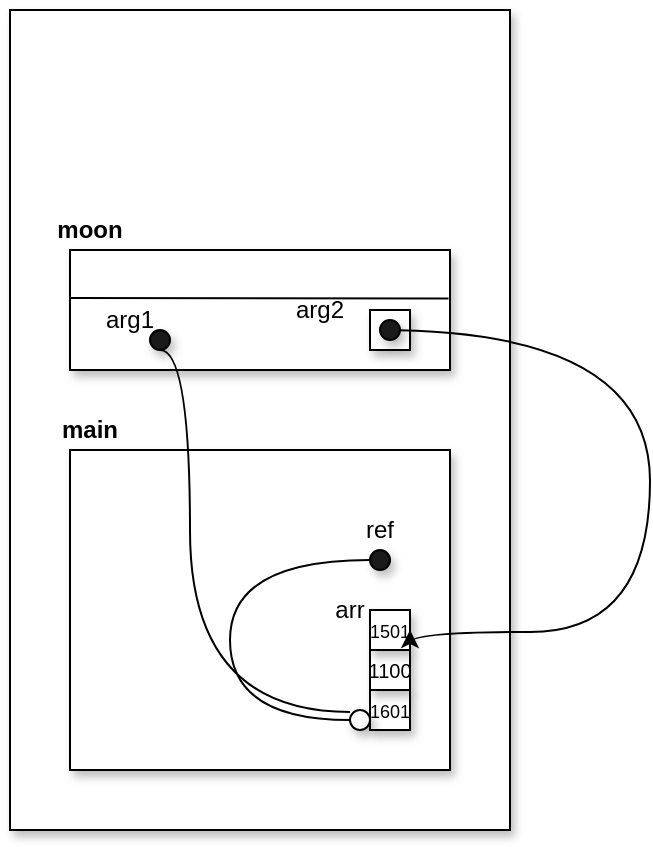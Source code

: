 <mxfile version="12.1.3" type="device" pages="11"><diagram id="39XrIjYvPTYI3aEwqNhd" name="Exercise_A_Point_1"><mxGraphModel dx="1024" dy="371" grid="1" gridSize="10" guides="1" tooltips="1" connect="1" arrows="1" fold="1" page="1" pageScale="1" pageWidth="850" pageHeight="1100" math="0" shadow="0"><root><mxCell id="0"/><mxCell id="1" parent="0"/><mxCell id="RmftmHOGDrxnNM6ZRbPb-1" value="" style="rounded=0;whiteSpace=wrap;html=1;shadow=1;strokeColor=#000000;fillColor=#FFFFFF;" parent="1" vertex="1"><mxGeometry x="300" y="360" width="250" height="410" as="geometry"/></mxCell><mxCell id="RmftmHOGDrxnNM6ZRbPb-2" value="" style="rounded=0;whiteSpace=wrap;html=1;shadow=1;strokeColor=#000000;fillColor=#FFFFFF;direction=south;" parent="1" vertex="1"><mxGeometry x="330" y="580" width="190" height="160" as="geometry"/></mxCell><mxCell id="RmftmHOGDrxnNM6ZRbPb-3" value="&lt;font style=&quot;font-size: 9px&quot;&gt;1601&lt;/font&gt;" style="rounded=0;whiteSpace=wrap;html=1;shadow=1;strokeColor=#000000;fillColor=#FFFFFF;" parent="1" vertex="1"><mxGeometry x="480" y="700" width="20" height="20" as="geometry"/></mxCell><mxCell id="RmftmHOGDrxnNM6ZRbPb-4" value="&lt;font style=&quot;font-size: 10px&quot;&gt;1100&lt;/font&gt;" style="rounded=0;whiteSpace=wrap;html=1;shadow=1;strokeColor=#000000;fillColor=#FFFFFF;" parent="1" vertex="1"><mxGeometry x="480" y="680" width="20" height="20" as="geometry"/></mxCell><mxCell id="RmftmHOGDrxnNM6ZRbPb-5" value="&lt;font style=&quot;font-size: 9px&quot;&gt;1501&lt;/font&gt;" style="rounded=0;whiteSpace=wrap;html=1;shadow=1;strokeColor=#000000;fillColor=#FFFFFF;" parent="1" vertex="1"><mxGeometry x="480" y="660" width="20" height="20" as="geometry"/></mxCell><mxCell id="RmftmHOGDrxnNM6ZRbPb-7" value="ref" style="text;html=1;strokeColor=none;fillColor=none;align=center;verticalAlign=middle;whiteSpace=wrap;rounded=0;shadow=1;" parent="1" vertex="1"><mxGeometry x="465" y="610" width="40" height="20" as="geometry"/></mxCell><mxCell id="RmftmHOGDrxnNM6ZRbPb-14" style="edgeStyle=orthogonalEdgeStyle;curved=1;rounded=0;orthogonalLoop=1;jettySize=auto;html=1;exitX=0;exitY=0.5;exitDx=0;exitDy=0;startArrow=none;startFill=0;endArrow=none;endFill=0;strokeWidth=1;entryX=0;entryY=0.5;entryDx=0;entryDy=0;" parent="1" source="RmftmHOGDrxnNM6ZRbPb-8" target="RmftmHOGDrxnNM6ZRbPb-12" edge="1"><mxGeometry relative="1" as="geometry"><mxPoint x="580" y="635" as="targetPoint"/><Array as="points"><mxPoint x="410" y="635"/><mxPoint x="410" y="715"/></Array></mxGeometry></mxCell><mxCell id="RmftmHOGDrxnNM6ZRbPb-8" value="" style="ellipse;whiteSpace=wrap;html=1;shadow=1;strokeColor=#000000;fillColor=#1A1A1A;" parent="1" vertex="1"><mxGeometry x="480" y="630" width="10" height="10" as="geometry"/></mxCell><mxCell id="RmftmHOGDrxnNM6ZRbPb-12" value="" style="ellipse;whiteSpace=wrap;html=1;shadow=1;strokeColor=#000000;fillColor=#ffffff;" parent="1" vertex="1"><mxGeometry x="470" y="710" width="10" height="10" as="geometry"/></mxCell><mxCell id="RmftmHOGDrxnNM6ZRbPb-15" value="arr" style="text;html=1;strokeColor=none;fillColor=none;align=center;verticalAlign=middle;whiteSpace=wrap;rounded=0;shadow=1;" parent="1" vertex="1"><mxGeometry x="450" y="650" width="40" height="20" as="geometry"/></mxCell><mxCell id="RmftmHOGDrxnNM6ZRbPb-16" value="" style="rounded=0;whiteSpace=wrap;html=1;shadow=1;strokeColor=#000000;fillColor=#FFFFFF;direction=south;" parent="1" vertex="1"><mxGeometry x="330" y="480" width="190" height="60" as="geometry"/></mxCell><mxCell id="RmftmHOGDrxnNM6ZRbPb-17" value="" style="endArrow=none;html=1;strokeWidth=1;entryX=0.802;entryY=0.004;entryDx=0;entryDy=0;entryPerimeter=0;" parent="1" edge="1"><mxGeometry width="50" height="50" relative="1" as="geometry"><mxPoint x="330" y="504" as="sourcePoint"/><mxPoint x="519.24" y="504.3" as="targetPoint"/></mxGeometry></mxCell><mxCell id="RmftmHOGDrxnNM6ZRbPb-21" style="edgeStyle=orthogonalEdgeStyle;curved=1;rounded=0;orthogonalLoop=1;jettySize=auto;html=1;exitX=0.5;exitY=1;exitDx=0;exitDy=0;startArrow=none;startFill=0;endArrow=none;endFill=0;strokeWidth=1;" parent="1" source="RmftmHOGDrxnNM6ZRbPb-18" edge="1"><mxGeometry relative="1" as="geometry"><mxPoint x="470" y="711" as="targetPoint"/><Array as="points"><mxPoint x="390" y="530"/><mxPoint x="390" y="711"/></Array></mxGeometry></mxCell><mxCell id="RmftmHOGDrxnNM6ZRbPb-18" value="" style="ellipse;whiteSpace=wrap;html=1;shadow=1;strokeColor=#000000;fillColor=#1A1A1A;" parent="1" vertex="1"><mxGeometry x="370" y="520" width="10" height="10" as="geometry"/></mxCell><mxCell id="RmftmHOGDrxnNM6ZRbPb-19" value="arg1" style="text;html=1;strokeColor=none;fillColor=none;align=center;verticalAlign=middle;whiteSpace=wrap;rounded=0;shadow=1;" parent="1" vertex="1"><mxGeometry x="340" y="505" width="40" height="20" as="geometry"/></mxCell><mxCell id="RmftmHOGDrxnNM6ZRbPb-22" value="" style="rounded=0;whiteSpace=wrap;html=1;shadow=1;strokeColor=#000000;fillColor=#FFFFFF;" parent="1" vertex="1"><mxGeometry x="480" y="510" width="20" height="20" as="geometry"/></mxCell><mxCell id="RmftmHOGDrxnNM6ZRbPb-25" style="edgeStyle=orthogonalEdgeStyle;curved=1;rounded=0;orthogonalLoop=1;jettySize=auto;html=1;exitX=0;exitY=0.5;exitDx=0;exitDy=0;startArrow=none;startFill=0;endArrow=classic;endFill=1;strokeWidth=1;entryX=1;entryY=0.5;entryDx=0;entryDy=0;" parent="1" source="RmftmHOGDrxnNM6ZRbPb-23" target="RmftmHOGDrxnNM6ZRbPb-5" edge="1"><mxGeometry relative="1" as="geometry"><mxPoint x="440" y="671.778" as="targetPoint"/><Array as="points"><mxPoint x="620" y="520"/><mxPoint x="620" y="671"/></Array></mxGeometry></mxCell><mxCell id="RmftmHOGDrxnNM6ZRbPb-23" value="" style="ellipse;whiteSpace=wrap;html=1;shadow=1;strokeColor=#000000;fillColor=#1A1A1A;" parent="1" vertex="1"><mxGeometry x="485" y="515" width="10" height="10" as="geometry"/></mxCell><mxCell id="RmftmHOGDrxnNM6ZRbPb-24" value="arg2" style="text;html=1;strokeColor=none;fillColor=none;align=center;verticalAlign=middle;whiteSpace=wrap;rounded=0;shadow=1;" parent="1" vertex="1"><mxGeometry x="435" y="500" width="40" height="20" as="geometry"/></mxCell><mxCell id="imTBbNwmTmfbvQzXXaa3-1" value="&lt;b&gt;main&lt;/b&gt;" style="text;html=1;strokeColor=none;fillColor=none;align=center;verticalAlign=middle;whiteSpace=wrap;rounded=0;shadow=1;" parent="1" vertex="1"><mxGeometry x="320" y="560" width="40" height="20" as="geometry"/></mxCell><mxCell id="imTBbNwmTmfbvQzXXaa3-3" value="&lt;b&gt;moon&lt;/b&gt;" style="text;html=1;strokeColor=none;fillColor=none;align=center;verticalAlign=middle;whiteSpace=wrap;rounded=0;shadow=1;" parent="1" vertex="1"><mxGeometry x="320" y="460" width="40" height="20" as="geometry"/></mxCell></root></mxGraphModel></diagram><diagram name="Exercise_A_Point_2" id="fp4roGGpsX0ML0ckUgL8"><mxGraphModel dx="1024" dy="371" grid="1" gridSize="10" guides="1" tooltips="1" connect="1" arrows="1" fold="1" page="1" pageScale="1" pageWidth="850" pageHeight="1100" math="0" shadow="0"><root><mxCell id="Am3jPxLhlnaOzuwr0ZaH-0"/><mxCell id="Am3jPxLhlnaOzuwr0ZaH-1" parent="Am3jPxLhlnaOzuwr0ZaH-0"/><mxCell id="Am3jPxLhlnaOzuwr0ZaH-2" value="" style="rounded=0;whiteSpace=wrap;html=1;shadow=1;strokeColor=#000000;fillColor=#FFFFFF;" parent="Am3jPxLhlnaOzuwr0ZaH-1" vertex="1"><mxGeometry x="300" y="360" width="250" height="410" as="geometry"/></mxCell><mxCell id="Am3jPxLhlnaOzuwr0ZaH-3" value="" style="rounded=0;whiteSpace=wrap;html=1;shadow=1;strokeColor=#000000;fillColor=#FFFFFF;direction=south;" parent="Am3jPxLhlnaOzuwr0ZaH-1" vertex="1"><mxGeometry x="330" y="550" width="190" height="190" as="geometry"/></mxCell><mxCell id="Am3jPxLhlnaOzuwr0ZaH-4" value="&lt;font style=&quot;font-size: 9px&quot;&gt;1602&lt;/font&gt;" style="rounded=0;whiteSpace=wrap;html=1;shadow=1;strokeColor=#000000;fillColor=#FFFFFF;" parent="Am3jPxLhlnaOzuwr0ZaH-1" vertex="1"><mxGeometry x="480" y="700" width="20" height="20" as="geometry"/></mxCell><mxCell id="Am3jPxLhlnaOzuwr0ZaH-6" value="&lt;font style=&quot;font-size: 9px&quot;&gt;1700&lt;/font&gt;" style="rounded=0;whiteSpace=wrap;html=1;shadow=1;strokeColor=#000000;fillColor=#FFFFFF;" parent="Am3jPxLhlnaOzuwr0ZaH-1" vertex="1"><mxGeometry x="480" y="660" width="20" height="20" as="geometry"/></mxCell><mxCell id="Am3jPxLhlnaOzuwr0ZaH-7" value="ref" style="text;html=1;strokeColor=none;fillColor=none;align=center;verticalAlign=middle;whiteSpace=wrap;rounded=0;shadow=1;" parent="Am3jPxLhlnaOzuwr0ZaH-1" vertex="1"><mxGeometry x="465" y="610" width="40" height="20" as="geometry"/></mxCell><mxCell id="Am3jPxLhlnaOzuwr0ZaH-8" style="edgeStyle=orthogonalEdgeStyle;curved=1;rounded=0;orthogonalLoop=1;jettySize=auto;html=1;exitX=0;exitY=0.5;exitDx=0;exitDy=0;startArrow=none;startFill=0;endArrow=none;endFill=0;strokeWidth=1;entryX=0;entryY=0.5;entryDx=0;entryDy=0;" parent="Am3jPxLhlnaOzuwr0ZaH-1" source="Am3jPxLhlnaOzuwr0ZaH-9" target="Am3jPxLhlnaOzuwr0ZaH-10" edge="1"><mxGeometry relative="1" as="geometry"><mxPoint x="580" y="635" as="targetPoint"/><Array as="points"><mxPoint x="410" y="635"/><mxPoint x="410" y="715"/></Array></mxGeometry></mxCell><mxCell id="Am3jPxLhlnaOzuwr0ZaH-9" value="" style="ellipse;whiteSpace=wrap;html=1;shadow=1;strokeColor=#000000;fillColor=#1A1A1A;" parent="Am3jPxLhlnaOzuwr0ZaH-1" vertex="1"><mxGeometry x="480" y="630" width="10" height="10" as="geometry"/></mxCell><mxCell id="Am3jPxLhlnaOzuwr0ZaH-10" value="" style="ellipse;whiteSpace=wrap;html=1;shadow=1;strokeColor=#000000;fillColor=#ffffff;" parent="Am3jPxLhlnaOzuwr0ZaH-1" vertex="1"><mxGeometry x="470" y="710" width="10" height="10" as="geometry"/></mxCell><mxCell id="Am3jPxLhlnaOzuwr0ZaH-11" value="arr" style="text;html=1;strokeColor=none;fillColor=none;align=center;verticalAlign=middle;whiteSpace=wrap;rounded=0;shadow=1;" parent="Am3jPxLhlnaOzuwr0ZaH-1" vertex="1"><mxGeometry x="449" y="650" width="40" height="20" as="geometry"/></mxCell><mxCell id="Am3jPxLhlnaOzuwr0ZaH-12" value="" style="rounded=0;whiteSpace=wrap;html=1;shadow=1;strokeColor=#000000;fillColor=#FFFFFF;direction=south;" parent="Am3jPxLhlnaOzuwr0ZaH-1" vertex="1"><mxGeometry x="330" y="480" width="190" height="60" as="geometry"/></mxCell><mxCell id="Am3jPxLhlnaOzuwr0ZaH-13" value="" style="endArrow=none;html=1;strokeWidth=1;entryX=0.802;entryY=0.004;entryDx=0;entryDy=0;entryPerimeter=0;" parent="Am3jPxLhlnaOzuwr0ZaH-1" edge="1"><mxGeometry width="50" height="50" relative="1" as="geometry"><mxPoint x="330" y="504" as="sourcePoint"/><mxPoint x="519.24" y="504.3" as="targetPoint"/></mxGeometry></mxCell><mxCell id="Am3jPxLhlnaOzuwr0ZaH-20" value="arg1" style="text;html=1;strokeColor=none;fillColor=none;align=center;verticalAlign=middle;whiteSpace=wrap;rounded=0;shadow=1;" parent="Am3jPxLhlnaOzuwr0ZaH-1" vertex="1"><mxGeometry x="340" y="500" width="40" height="20" as="geometry"/></mxCell><mxCell id="zDcqJv8IN2qn0UhbKWeq-0" value="" style="rounded=0;whiteSpace=wrap;html=1;shadow=1;strokeColor=#000000;fillColor=#FFFFFF;" parent="Am3jPxLhlnaOzuwr0ZaH-1" vertex="1"><mxGeometry x="479" y="580" width="20" height="20" as="geometry"/></mxCell><mxCell id="zDcqJv8IN2qn0UhbKWeq-4" style="edgeStyle=orthogonalEdgeStyle;curved=1;rounded=0;orthogonalLoop=1;jettySize=auto;html=1;exitX=1;exitY=0.5;exitDx=0;exitDy=0;entryX=1;entryY=0.5;entryDx=0;entryDy=0;startArrow=none;startFill=0;endArrow=classic;endFill=1;strokeWidth=1;" parent="Am3jPxLhlnaOzuwr0ZaH-1" source="zDcqJv8IN2qn0UhbKWeq-1" target="Am3jPxLhlnaOzuwr0ZaH-6" edge="1"><mxGeometry relative="1" as="geometry"><Array as="points"><mxPoint x="530" y="590"/><mxPoint x="530" y="670"/></Array></mxGeometry></mxCell><mxCell id="zDcqJv8IN2qn0UhbKWeq-1" value="" style="ellipse;whiteSpace=wrap;html=1;shadow=1;strokeColor=#000000;fillColor=#1A1A1A;" parent="Am3jPxLhlnaOzuwr0ZaH-1" vertex="1"><mxGeometry x="484" y="585" width="10" height="10" as="geometry"/></mxCell><mxCell id="zDcqJv8IN2qn0UhbKWeq-6" value="" style="ellipse;whiteSpace=wrap;html=1;shadow=1;strokeColor=#000000;fillColor=#1A1A1A;" parent="Am3jPxLhlnaOzuwr0ZaH-1" vertex="1"><mxGeometry x="450" y="510" width="10" height="10" as="geometry"/></mxCell><mxCell id="zDcqJv8IN2qn0UhbKWeq-23" style="edgeStyle=orthogonalEdgeStyle;curved=1;rounded=0;orthogonalLoop=1;jettySize=auto;html=1;exitX=1;exitY=0.5;exitDx=0;exitDy=0;entryX=0;entryY=0.5;entryDx=0;entryDy=0;startArrow=none;startFill=0;endArrow=none;endFill=0;strokeWidth=1;" parent="Am3jPxLhlnaOzuwr0ZaH-1" source="zDcqJv8IN2qn0UhbKWeq-7" target="zDcqJv8IN2qn0UhbKWeq-13" edge="1"><mxGeometry relative="1" as="geometry"/></mxCell><mxCell id="zDcqJv8IN2qn0UhbKWeq-7" value="" style="ellipse;whiteSpace=wrap;html=1;shadow=1;strokeColor=#000000;fillColor=#1A1A1A;" parent="Am3jPxLhlnaOzuwr0ZaH-1" vertex="1"><mxGeometry x="340" y="515" width="10" height="10" as="geometry"/></mxCell><mxCell id="zDcqJv8IN2qn0UhbKWeq-8" value="arg2" style="text;html=1;strokeColor=none;fillColor=none;align=center;verticalAlign=middle;whiteSpace=wrap;rounded=0;shadow=1;" parent="Am3jPxLhlnaOzuwr0ZaH-1" vertex="1"><mxGeometry x="460" y="500" width="40" height="20" as="geometry"/></mxCell><mxCell id="zDcqJv8IN2qn0UhbKWeq-10" value="" style="ellipse;whiteSpace=wrap;html=1;shadow=1;strokeColor=#000000;fillColor=#ffffff;" parent="Am3jPxLhlnaOzuwr0ZaH-1" vertex="1"><mxGeometry x="470" y="585" width="10" height="10" as="geometry"/></mxCell><mxCell id="zDcqJv8IN2qn0UhbKWeq-11" style="edgeStyle=orthogonalEdgeStyle;curved=1;rounded=0;orthogonalLoop=1;jettySize=auto;html=1;exitX=0;exitY=1;exitDx=0;exitDy=0;entryX=0;entryY=0.5;entryDx=0;entryDy=0;startArrow=none;startFill=0;endArrow=none;endFill=0;strokeWidth=1;" parent="Am3jPxLhlnaOzuwr0ZaH-1" source="zDcqJv8IN2qn0UhbKWeq-6" target="zDcqJv8IN2qn0UhbKWeq-10" edge="1"><mxGeometry relative="1" as="geometry"><mxPoint x="451.6" y="518.6" as="sourcePoint"/><mxPoint x="479.2" y="590.2" as="targetPoint"/><Array as="points"><mxPoint x="430" y="519"/><mxPoint x="430" y="590"/></Array></mxGeometry></mxCell><mxCell id="zDcqJv8IN2qn0UhbKWeq-12" value="&lt;font style=&quot;font-size: 10px&quot;&gt;1100&lt;/font&gt;" style="rounded=0;whiteSpace=wrap;html=1;shadow=1;strokeColor=#000000;fillColor=#FFFFFF;" parent="Am3jPxLhlnaOzuwr0ZaH-1" vertex="1"><mxGeometry x="480" y="680" width="20" height="20" as="geometry"/></mxCell><mxCell id="zDcqJv8IN2qn0UhbKWeq-13" value="" style="ellipse;whiteSpace=wrap;html=1;shadow=1;strokeColor=#000000;fillColor=#ffffff;" parent="Am3jPxLhlnaOzuwr0ZaH-1" vertex="1"><mxGeometry x="360" y="565" width="10" height="10" as="geometry"/></mxCell><mxCell id="zDcqJv8IN2qn0UhbKWeq-15" value="" style="rounded=0;whiteSpace=wrap;html=1;shadow=1;strokeColor=#000000;fillColor=#FFFFFF;direction=south;" parent="Am3jPxLhlnaOzuwr0ZaH-1" vertex="1"><mxGeometry x="330" y="400" width="190" height="60" as="geometry"/></mxCell><mxCell id="zDcqJv8IN2qn0UhbKWeq-16" value="" style="endArrow=none;html=1;strokeWidth=1;entryX=0.802;entryY=0.004;entryDx=0;entryDy=0;entryPerimeter=0;" parent="Am3jPxLhlnaOzuwr0ZaH-1" edge="1"><mxGeometry width="50" height="50" relative="1" as="geometry"><mxPoint x="330.5" y="431" as="sourcePoint"/><mxPoint x="519.74" y="431.3" as="targetPoint"/></mxGeometry></mxCell><mxCell id="zDcqJv8IN2qn0UhbKWeq-21" style="edgeStyle=orthogonalEdgeStyle;curved=1;rounded=0;orthogonalLoop=1;jettySize=auto;html=1;exitX=1;exitY=0;exitDx=0;exitDy=0;startArrow=none;startFill=0;endArrow=none;endFill=0;strokeWidth=1;entryX=1;entryY=0.5;entryDx=0;entryDy=0;" parent="Am3jPxLhlnaOzuwr0ZaH-1" source="zDcqJv8IN2qn0UhbKWeq-17" target="zDcqJv8IN2qn0UhbKWeq-19" edge="1"><mxGeometry relative="1" as="geometry"><mxPoint x="570" y="530" as="targetPoint"/><Array as="points"><mxPoint x="580" y="441"/><mxPoint x="580" y="655"/></Array></mxGeometry></mxCell><mxCell id="zDcqJv8IN2qn0UhbKWeq-17" value="" style="ellipse;whiteSpace=wrap;html=1;shadow=1;strokeColor=#000000;fillColor=#1A1A1A;" parent="Am3jPxLhlnaOzuwr0ZaH-1" vertex="1"><mxGeometry x="484" y="440" width="10" height="10" as="geometry"/></mxCell><mxCell id="zDcqJv8IN2qn0UhbKWeq-19" value="" style="ellipse;whiteSpace=wrap;html=1;shadow=1;strokeColor=#000000;fillColor=#ffffff;" parent="Am3jPxLhlnaOzuwr0ZaH-1" vertex="1"><mxGeometry x="495" y="650" width="10" height="10" as="geometry"/></mxCell><mxCell id="zDcqJv8IN2qn0UhbKWeq-22" value="&lt;font style=&quot;font-size: 10px&quot;&gt;1400&lt;/font&gt;" style="rounded=0;whiteSpace=wrap;html=1;shadow=1;strokeColor=#000000;fillColor=#FFFFFF;" parent="Am3jPxLhlnaOzuwr0ZaH-1" vertex="1"><mxGeometry x="370" y="560" width="20" height="20" as="geometry"/></mxCell><mxCell id="zDcqJv8IN2qn0UhbKWeq-24" value="x" style="text;html=1;strokeColor=none;fillColor=none;align=center;verticalAlign=middle;whiteSpace=wrap;rounded=0;shadow=1;" parent="Am3jPxLhlnaOzuwr0ZaH-1" vertex="1"><mxGeometry x="445" y="430" width="40" height="20" as="geometry"/></mxCell><mxCell id="zDcqJv8IN2qn0UhbKWeq-26" value="&lt;b&gt;jupiter&lt;/b&gt;" style="text;html=1;strokeColor=none;fillColor=none;align=center;verticalAlign=middle;whiteSpace=wrap;rounded=0;shadow=1;" parent="Am3jPxLhlnaOzuwr0ZaH-1" vertex="1"><mxGeometry x="325" y="380" width="40" height="20" as="geometry"/></mxCell><mxCell id="zDcqJv8IN2qn0UhbKWeq-27" value="&lt;b&gt;main&lt;/b&gt;" style="text;html=1;strokeColor=none;fillColor=none;align=center;verticalAlign=middle;whiteSpace=wrap;rounded=0;shadow=1;" parent="Am3jPxLhlnaOzuwr0ZaH-1" vertex="1"><mxGeometry x="290" y="540" width="40" height="20" as="geometry"/></mxCell><mxCell id="zDcqJv8IN2qn0UhbKWeq-29" value="&lt;b&gt;mars&lt;/b&gt;" style="text;html=1;strokeColor=none;fillColor=none;align=center;verticalAlign=middle;whiteSpace=wrap;rounded=0;shadow=1;" parent="Am3jPxLhlnaOzuwr0ZaH-1" vertex="1"><mxGeometry x="330" y="460" width="40" height="20" as="geometry"/></mxCell><mxCell id="TRykn1KFhXkqsHWuW1Ri-1" value="Temporary" style="text;html=1;strokeColor=none;fillColor=none;align=center;verticalAlign=middle;whiteSpace=wrap;rounded=0;shadow=1;" parent="Am3jPxLhlnaOzuwr0ZaH-1" vertex="1"><mxGeometry x="360" y="580" width="40" height="20" as="geometry"/></mxCell><mxCell id="TRykn1KFhXkqsHWuW1Ri-2" value="p" style="text;html=1;strokeColor=none;fillColor=none;align=center;verticalAlign=middle;whiteSpace=wrap;rounded=0;shadow=1;" parent="Am3jPxLhlnaOzuwr0ZaH-1" vertex="1"><mxGeometry x="474" y="560" width="40" height="20" as="geometry"/></mxCell></root></mxGraphModel></diagram><diagram id="IT7z5EinZPRyHkQJ3eO4" name="Ex_B_Point_3"><mxGraphModel dx="1024" dy="371" grid="1" gridSize="10" guides="1" tooltips="1" connect="1" arrows="1" fold="1" page="1" pageScale="1" pageWidth="850" pageHeight="1100" math="0" shadow="0"><root><mxCell id="B9zgc0pjfjzNZZdvOUSQ-0"/><mxCell id="B9zgc0pjfjzNZZdvOUSQ-1" parent="B9zgc0pjfjzNZZdvOUSQ-0"/><mxCell id="B9zgc0pjfjzNZZdvOUSQ-2" value="" style="rounded=0;whiteSpace=wrap;html=1;shadow=1;strokeColor=#000000;fillColor=#ffffff;" parent="B9zgc0pjfjzNZZdvOUSQ-1" vertex="1"><mxGeometry x="290" y="40" width="240" height="370" as="geometry"/></mxCell><mxCell id="B9zgc0pjfjzNZZdvOUSQ-3" value="" style="rounded=0;whiteSpace=wrap;html=1;shadow=1;strokeColor=#000000;fillColor=#ffffff;" parent="B9zgc0pjfjzNZZdvOUSQ-1" vertex="1"><mxGeometry x="350" y="200" width="120" height="180" as="geometry"/></mxCell><mxCell id="cJ93UDP1AsGHYxWrkg39-0" value="" style="endArrow=none;html=1;strokeWidth=1;entryX=1.002;entryY=0.886;entryDx=0;entryDy=0;entryPerimeter=0;" parent="B9zgc0pjfjzNZZdvOUSQ-1" target="B9zgc0pjfjzNZZdvOUSQ-3" edge="1"><mxGeometry width="50" height="50" relative="1" as="geometry"><mxPoint x="350" y="360" as="sourcePoint"/><mxPoint x="400" y="310" as="targetPoint"/></mxGeometry></mxCell><mxCell id="cJ93UDP1AsGHYxWrkg39-1" value="" style="rounded=0;whiteSpace=wrap;html=1;shadow=1;strokeColor=#000000;fillColor=#ffffff;" parent="B9zgc0pjfjzNZZdvOUSQ-1" vertex="1"><mxGeometry x="370" y="270" width="80" height="70" as="geometry"/></mxCell><mxCell id="cJ93UDP1AsGHYxWrkg39-2" value="num1" style="text;html=1;strokeColor=none;fillColor=none;align=center;verticalAlign=middle;whiteSpace=wrap;rounded=0;shadow=1;" parent="B9zgc0pjfjzNZZdvOUSQ-1" vertex="1"><mxGeometry x="340" y="260" width="40" height="20" as="geometry"/></mxCell><mxCell id="cJ93UDP1AsGHYxWrkg39-3" value="" style="rounded=0;whiteSpace=wrap;html=1;shadow=1;strokeColor=#000000;fillColor=#ffffff;" parent="B9zgc0pjfjzNZZdvOUSQ-1" vertex="1"><mxGeometry x="350" y="70" width="120" height="120" as="geometry"/></mxCell><mxCell id="cJ93UDP1AsGHYxWrkg39-4" value="" style="endArrow=none;html=1;strokeWidth=1;entryX=1.002;entryY=0.886;entryDx=0;entryDy=0;entryPerimeter=0;" parent="B9zgc0pjfjzNZZdvOUSQ-1" edge="1"><mxGeometry width="50" height="50" relative="1" as="geometry"><mxPoint x="350" y="90.5" as="sourcePoint"/><mxPoint x="470.24" y="89.98" as="targetPoint"/></mxGeometry></mxCell><mxCell id="cJ93UDP1AsGHYxWrkg39-5" value="" style="rounded=0;whiteSpace=wrap;html=1;shadow=1;strokeColor=#000000;fillColor=#ffffff;" parent="B9zgc0pjfjzNZZdvOUSQ-1" vertex="1"><mxGeometry x="390" y="150" width="25" height="20" as="geometry"/></mxCell><mxCell id="cJ93UDP1AsGHYxWrkg39-6" value="-999" style="rounded=0;whiteSpace=wrap;html=1;shadow=1;strokeColor=#000000;fillColor=#ffffff;" parent="B9zgc0pjfjzNZZdvOUSQ-1" vertex="1"><mxGeometry x="390" y="120" width="25" height="20" as="geometry"/></mxCell><mxCell id="cJ93UDP1AsGHYxWrkg39-7" value="-999" style="rounded=0;whiteSpace=wrap;html=1;shadow=1;strokeColor=#000000;fillColor=#ffffff;" parent="B9zgc0pjfjzNZZdvOUSQ-1" vertex="1"><mxGeometry x="390" y="95" width="25" height="20" as="geometry"/></mxCell><mxCell id="cJ93UDP1AsGHYxWrkg39-8" value="realM" style="text;html=1;strokeColor=none;fillColor=none;align=center;verticalAlign=middle;whiteSpace=wrap;rounded=0;shadow=1;" parent="B9zgc0pjfjzNZZdvOUSQ-1" vertex="1"><mxGeometry x="370" y="280" width="40" height="20" as="geometry"/></mxCell><mxCell id="cJ93UDP1AsGHYxWrkg39-9" value="-999" style="rounded=0;whiteSpace=wrap;html=1;shadow=1;strokeColor=#000000;fillColor=#ffffff;" parent="B9zgc0pjfjzNZZdvOUSQ-1" vertex="1"><mxGeometry x="415" y="280" width="25" height="20" as="geometry"/></mxCell><mxCell id="cJ93UDP1AsGHYxWrkg39-10" value="-999" style="rounded=0;whiteSpace=wrap;html=1;shadow=1;strokeColor=#000000;fillColor=#ffffff;" parent="B9zgc0pjfjzNZZdvOUSQ-1" vertex="1"><mxGeometry x="415" y="310" width="25" height="20" as="geometry"/></mxCell><mxCell id="cJ93UDP1AsGHYxWrkg39-13" value="imagM" style="text;html=1;strokeColor=none;fillColor=none;align=center;verticalAlign=middle;whiteSpace=wrap;rounded=0;shadow=1;" parent="B9zgc0pjfjzNZZdvOUSQ-1" vertex="1"><mxGeometry x="370" y="310" width="40" height="20" as="geometry"/></mxCell><mxCell id="cJ93UDP1AsGHYxWrkg39-18" style="edgeStyle=orthogonalEdgeStyle;curved=1;rounded=0;orthogonalLoop=1;jettySize=auto;html=1;exitX=0;exitY=0.5;exitDx=0;exitDy=0;entryX=0.881;entryY=0.146;entryDx=0;entryDy=0;startArrow=none;startFill=0;endArrow=classic;endFill=1;strokeWidth=1;entryPerimeter=0;" parent="B9zgc0pjfjzNZZdvOUSQ-1" source="cJ93UDP1AsGHYxWrkg39-14" target="cJ93UDP1AsGHYxWrkg39-2" edge="1"><mxGeometry relative="1" as="geometry"/></mxCell><mxCell id="cJ93UDP1AsGHYxWrkg39-14" value="" style="ellipse;whiteSpace=wrap;html=1;shadow=1;strokeColor=#000000;fillColor=#1A1A1A;" parent="B9zgc0pjfjzNZZdvOUSQ-1" vertex="1"><mxGeometry x="397.5" y="155" width="10" height="10" as="geometry"/></mxCell><mxCell id="cJ93UDP1AsGHYxWrkg39-15" value="this" style="text;html=1;strokeColor=none;fillColor=none;align=center;verticalAlign=middle;whiteSpace=wrap;rounded=0;shadow=1;" parent="B9zgc0pjfjzNZZdvOUSQ-1" vertex="1"><mxGeometry x="350" y="145" width="40" height="20" as="geometry"/></mxCell><mxCell id="cJ93UDP1AsGHYxWrkg39-20" value="Cplx::Cplx" style="text;html=1;strokeColor=none;fillColor=none;align=center;verticalAlign=middle;whiteSpace=wrap;rounded=0;shadow=1;" parent="B9zgc0pjfjzNZZdvOUSQ-1" vertex="1"><mxGeometry x="300" y="75" width="40" height="20" as="geometry"/></mxCell><mxCell id="cJ93UDP1AsGHYxWrkg39-21" value="real" style="text;html=1;strokeColor=none;fillColor=none;align=center;verticalAlign=middle;whiteSpace=wrap;rounded=0;shadow=1;" parent="B9zgc0pjfjzNZZdvOUSQ-1" vertex="1"><mxGeometry x="350" y="120" width="40" height="20" as="geometry"/></mxCell><mxCell id="cJ93UDP1AsGHYxWrkg39-24" value="imag" style="text;html=1;strokeColor=none;fillColor=none;align=center;verticalAlign=middle;whiteSpace=wrap;rounded=0;shadow=1;" parent="B9zgc0pjfjzNZZdvOUSQ-1" vertex="1"><mxGeometry x="350" y="95" width="40" height="20" as="geometry"/></mxCell></root></mxGraphModel></diagram><diagram name="Ex_B_Point_1" id="D9i66g6gEDCd8TU2Pvnh"><mxGraphModel dx="1024" dy="371" grid="1" gridSize="10" guides="1" tooltips="1" connect="1" arrows="1" fold="1" page="1" pageScale="1" pageWidth="850" pageHeight="1100" math="0" shadow="0"><root><mxCell id="z4f93rZWT1lIwCiRSlKA-0"/><mxCell id="z4f93rZWT1lIwCiRSlKA-1" parent="z4f93rZWT1lIwCiRSlKA-0"/><mxCell id="z4f93rZWT1lIwCiRSlKA-2" value="" style="rounded=0;whiteSpace=wrap;html=1;shadow=1;strokeColor=#000000;fillColor=#ffffff;" parent="z4f93rZWT1lIwCiRSlKA-1" vertex="1"><mxGeometry x="290" y="40" width="240" height="370" as="geometry"/></mxCell><mxCell id="z4f93rZWT1lIwCiRSlKA-3" value="" style="rounded=0;whiteSpace=wrap;html=1;shadow=1;strokeColor=#000000;fillColor=#ffffff;" parent="z4f93rZWT1lIwCiRSlKA-1" vertex="1"><mxGeometry x="350" y="200" width="120" height="180" as="geometry"/></mxCell><mxCell id="z4f93rZWT1lIwCiRSlKA-4" value="" style="endArrow=none;html=1;strokeWidth=1;entryX=1.002;entryY=0.886;entryDx=0;entryDy=0;entryPerimeter=0;" parent="z4f93rZWT1lIwCiRSlKA-1" target="z4f93rZWT1lIwCiRSlKA-3" edge="1"><mxGeometry width="50" height="50" relative="1" as="geometry"><mxPoint x="350" y="360" as="sourcePoint"/><mxPoint x="400" y="310" as="targetPoint"/></mxGeometry></mxCell><mxCell id="z4f93rZWT1lIwCiRSlKA-5" value="" style="rounded=0;whiteSpace=wrap;html=1;shadow=1;strokeColor=#000000;fillColor=#ffffff;" parent="z4f93rZWT1lIwCiRSlKA-1" vertex="1"><mxGeometry x="370" y="270" width="80" height="70" as="geometry"/></mxCell><mxCell id="z4f93rZWT1lIwCiRSlKA-6" value="num1" style="text;html=1;strokeColor=none;fillColor=none;align=center;verticalAlign=middle;whiteSpace=wrap;rounded=0;shadow=1;" parent="z4f93rZWT1lIwCiRSlKA-1" vertex="1"><mxGeometry x="340" y="260" width="40" height="20" as="geometry"/></mxCell><mxCell id="z4f93rZWT1lIwCiRSlKA-7" value="" style="rounded=0;whiteSpace=wrap;html=1;shadow=1;strokeColor=#000000;fillColor=#ffffff;" parent="z4f93rZWT1lIwCiRSlKA-1" vertex="1"><mxGeometry x="350" y="70" width="120" height="120" as="geometry"/></mxCell><mxCell id="z4f93rZWT1lIwCiRSlKA-8" value="" style="endArrow=none;html=1;strokeWidth=1;entryX=1.002;entryY=0.886;entryDx=0;entryDy=0;entryPerimeter=0;" parent="z4f93rZWT1lIwCiRSlKA-1" edge="1"><mxGeometry width="50" height="50" relative="1" as="geometry"><mxPoint x="350" y="110.5" as="sourcePoint"/><mxPoint x="470.24" y="109.98" as="targetPoint"/></mxGeometry></mxCell><mxCell id="z4f93rZWT1lIwCiRSlKA-9" value="" style="rounded=0;whiteSpace=wrap;html=1;shadow=1;strokeColor=#000000;fillColor=#ffffff;" parent="z4f93rZWT1lIwCiRSlKA-1" vertex="1"><mxGeometry x="390" y="150" width="25" height="20" as="geometry"/></mxCell><mxCell id="z4f93rZWT1lIwCiRSlKA-10" value="666" style="rounded=0;whiteSpace=wrap;html=1;shadow=1;strokeColor=#000000;fillColor=#ffffff;" parent="z4f93rZWT1lIwCiRSlKA-1" vertex="1"><mxGeometry x="390" y="120" width="25" height="20" as="geometry"/></mxCell><mxCell id="z4f93rZWT1lIwCiRSlKA-12" value="realM" style="text;html=1;strokeColor=none;fillColor=none;align=center;verticalAlign=middle;whiteSpace=wrap;rounded=0;shadow=1;" parent="z4f93rZWT1lIwCiRSlKA-1" vertex="1"><mxGeometry x="370" y="280" width="40" height="20" as="geometry"/></mxCell><mxCell id="z4f93rZWT1lIwCiRSlKA-13" value="666" style="rounded=0;whiteSpace=wrap;html=1;shadow=1;strokeColor=#000000;fillColor=#ffffff;" parent="z4f93rZWT1lIwCiRSlKA-1" vertex="1"><mxGeometry x="415" y="280" width="25" height="20" as="geometry"/></mxCell><mxCell id="z4f93rZWT1lIwCiRSlKA-14" value="-999" style="rounded=0;whiteSpace=wrap;html=1;shadow=1;strokeColor=#000000;fillColor=#ffffff;" parent="z4f93rZWT1lIwCiRSlKA-1" vertex="1"><mxGeometry x="415" y="310" width="25" height="20" as="geometry"/></mxCell><mxCell id="z4f93rZWT1lIwCiRSlKA-15" value="imagM" style="text;html=1;strokeColor=none;fillColor=none;align=center;verticalAlign=middle;whiteSpace=wrap;rounded=0;shadow=1;" parent="z4f93rZWT1lIwCiRSlKA-1" vertex="1"><mxGeometry x="370" y="310" width="40" height="20" as="geometry"/></mxCell><mxCell id="z4f93rZWT1lIwCiRSlKA-16" style="edgeStyle=orthogonalEdgeStyle;curved=1;rounded=0;orthogonalLoop=1;jettySize=auto;html=1;exitX=1;exitY=0.5;exitDx=0;exitDy=0;entryX=0.15;entryY=-0.037;entryDx=0;entryDy=0;startArrow=none;startFill=0;endArrow=classic;endFill=1;strokeWidth=1;entryPerimeter=0;" parent="z4f93rZWT1lIwCiRSlKA-1" source="z4f93rZWT1lIwCiRSlKA-17" target="z4f93rZWT1lIwCiRSlKA-5" edge="1"><mxGeometry relative="1" as="geometry"/></mxCell><mxCell id="z4f93rZWT1lIwCiRSlKA-17" value="" style="ellipse;whiteSpace=wrap;html=1;shadow=1;strokeColor=#000000;fillColor=#1A1A1A;" parent="z4f93rZWT1lIwCiRSlKA-1" vertex="1"><mxGeometry x="397.5" y="155" width="10" height="10" as="geometry"/></mxCell><mxCell id="z4f93rZWT1lIwCiRSlKA-18" value="this" style="text;html=1;strokeColor=none;fillColor=none;align=center;verticalAlign=middle;whiteSpace=wrap;rounded=0;shadow=1;" parent="z4f93rZWT1lIwCiRSlKA-1" vertex="1"><mxGeometry x="350" y="145" width="40" height="20" as="geometry"/></mxCell><mxCell id="z4f93rZWT1lIwCiRSlKA-19" value="Cplx::setRealPart" style="text;html=1;strokeColor=none;fillColor=none;align=center;verticalAlign=middle;whiteSpace=wrap;rounded=0;shadow=1;" parent="z4f93rZWT1lIwCiRSlKA-1" vertex="1"><mxGeometry x="300" y="75" width="40" height="20" as="geometry"/></mxCell><mxCell id="z4f93rZWT1lIwCiRSlKA-20" value="arg" style="text;html=1;strokeColor=none;fillColor=none;align=center;verticalAlign=middle;whiteSpace=wrap;rounded=0;shadow=1;" parent="z4f93rZWT1lIwCiRSlKA-1" vertex="1"><mxGeometry x="350" y="120" width="40" height="20" as="geometry"/></mxCell></root></mxGraphModel></diagram><diagram name="Ex_B_Point_2" id="5_5BV8OQXlwLnxaBuH-G"><mxGraphModel dx="1024" dy="371" grid="1" gridSize="10" guides="1" tooltips="1" connect="1" arrows="1" fold="1" page="1" pageScale="1" pageWidth="850" pageHeight="1100" math="0" shadow="0"><root><mxCell id="xm6GioJ1bP7D9nmX6GOB-0"/><mxCell id="xm6GioJ1bP7D9nmX6GOB-1" parent="xm6GioJ1bP7D9nmX6GOB-0"/><mxCell id="xm6GioJ1bP7D9nmX6GOB-2" value="" style="rounded=0;whiteSpace=wrap;html=1;shadow=1;strokeColor=#000000;fillColor=#ffffff;" parent="xm6GioJ1bP7D9nmX6GOB-1" vertex="1"><mxGeometry x="290" y="190" width="240" height="470" as="geometry"/></mxCell><mxCell id="xm6GioJ1bP7D9nmX6GOB-3" value="" style="rounded=0;whiteSpace=wrap;html=1;shadow=1;strokeColor=#000000;fillColor=#ffffff;" parent="xm6GioJ1bP7D9nmX6GOB-1" vertex="1"><mxGeometry x="340" y="450" width="130" height="180" as="geometry"/></mxCell><mxCell id="xm6GioJ1bP7D9nmX6GOB-4" value="" style="endArrow=none;html=1;strokeWidth=1;entryX=1.002;entryY=0.886;entryDx=0;entryDy=0;entryPerimeter=0;" parent="xm6GioJ1bP7D9nmX6GOB-1" target="xm6GioJ1bP7D9nmX6GOB-3" edge="1"><mxGeometry width="50" height="50" relative="1" as="geometry"><mxPoint x="350" y="610" as="sourcePoint"/><mxPoint x="400" y="560" as="targetPoint"/></mxGeometry></mxCell><mxCell id="xm6GioJ1bP7D9nmX6GOB-5" value="" style="rounded=0;whiteSpace=wrap;html=1;shadow=1;strokeColor=#000000;fillColor=#ffffff;" parent="xm6GioJ1bP7D9nmX6GOB-1" vertex="1"><mxGeometry x="370" y="520" width="80" height="70" as="geometry"/></mxCell><mxCell id="xm6GioJ1bP7D9nmX6GOB-6" value="num1" style="text;html=1;strokeColor=none;fillColor=none;align=center;verticalAlign=middle;whiteSpace=wrap;rounded=0;shadow=1;" parent="xm6GioJ1bP7D9nmX6GOB-1" vertex="1"><mxGeometry x="340" y="495" width="40" height="20" as="geometry"/></mxCell><mxCell id="xm6GioJ1bP7D9nmX6GOB-7" value="" style="rounded=0;whiteSpace=wrap;html=1;shadow=1;strokeColor=#000000;fillColor=#ffffff;" parent="xm6GioJ1bP7D9nmX6GOB-1" vertex="1"><mxGeometry x="350" y="380" width="120" height="60" as="geometry"/></mxCell><mxCell id="xm6GioJ1bP7D9nmX6GOB-8" value="" style="endArrow=none;html=1;strokeWidth=1;entryX=1.002;entryY=0.886;entryDx=0;entryDy=0;entryPerimeter=0;" parent="xm6GioJ1bP7D9nmX6GOB-1" edge="1"><mxGeometry width="50" height="50" relative="1" as="geometry"><mxPoint x="350" y="395" as="sourcePoint"/><mxPoint x="470.24" y="394.48" as="targetPoint"/></mxGeometry></mxCell><mxCell id="xm6GioJ1bP7D9nmX6GOB-11" value="realM" style="text;html=1;strokeColor=none;fillColor=none;align=center;verticalAlign=middle;whiteSpace=wrap;rounded=0;shadow=1;" parent="xm6GioJ1bP7D9nmX6GOB-1" vertex="1"><mxGeometry x="370" y="530" width="40" height="20" as="geometry"/></mxCell><mxCell id="xm6GioJ1bP7D9nmX6GOB-12" value="666" style="rounded=0;whiteSpace=wrap;html=1;shadow=1;strokeColor=#000000;fillColor=#ffffff;" parent="xm6GioJ1bP7D9nmX6GOB-1" vertex="1"><mxGeometry x="415" y="530" width="25" height="20" as="geometry"/></mxCell><mxCell id="xm6GioJ1bP7D9nmX6GOB-13" value="-999" style="rounded=0;whiteSpace=wrap;html=1;shadow=1;strokeColor=#000000;fillColor=#ffffff;" parent="xm6GioJ1bP7D9nmX6GOB-1" vertex="1"><mxGeometry x="415" y="560" width="25" height="20" as="geometry"/></mxCell><mxCell id="xm6GioJ1bP7D9nmX6GOB-14" value="imagM" style="text;html=1;strokeColor=none;fillColor=none;align=center;verticalAlign=middle;whiteSpace=wrap;rounded=0;shadow=1;" parent="xm6GioJ1bP7D9nmX6GOB-1" vertex="1"><mxGeometry x="370" y="560" width="40" height="20" as="geometry"/></mxCell><mxCell id="xm6GioJ1bP7D9nmX6GOB-15" style="edgeStyle=orthogonalEdgeStyle;curved=1;rounded=0;orthogonalLoop=1;jettySize=auto;html=1;exitX=0;exitY=0.5;exitDx=0;exitDy=0;entryX=0.5;entryY=0;entryDx=0;entryDy=0;startArrow=none;startFill=0;endArrow=none;endFill=0;strokeWidth=1;" parent="xm6GioJ1bP7D9nmX6GOB-1" source="xm6GioJ1bP7D9nmX6GOB-16" target="xm6GioJ1bP7D9nmX6GOB-20" edge="1"><mxGeometry relative="1" as="geometry"><Array as="points"><mxPoint x="380" y="411"/></Array></mxGeometry></mxCell><mxCell id="xm6GioJ1bP7D9nmX6GOB-16" value="" style="ellipse;whiteSpace=wrap;html=1;shadow=1;strokeColor=#000000;fillColor=#1A1A1A;" parent="xm6GioJ1bP7D9nmX6GOB-1" vertex="1"><mxGeometry x="397.5" y="405" width="10" height="10" as="geometry"/></mxCell><mxCell id="xm6GioJ1bP7D9nmX6GOB-17" value="n" style="text;html=1;strokeColor=none;fillColor=none;align=center;verticalAlign=middle;whiteSpace=wrap;rounded=0;shadow=1;" parent="xm6GioJ1bP7D9nmX6GOB-1" vertex="1"><mxGeometry x="350" y="395" width="40" height="20" as="geometry"/></mxCell><mxCell id="xm6GioJ1bP7D9nmX6GOB-18" value="global_print" style="text;html=1;strokeColor=none;fillColor=none;align=center;verticalAlign=middle;whiteSpace=wrap;rounded=0;shadow=1;" parent="xm6GioJ1bP7D9nmX6GOB-1" vertex="1"><mxGeometry x="310" y="350" width="40" height="20" as="geometry"/></mxCell><mxCell id="xm6GioJ1bP7D9nmX6GOB-20" value="" style="ellipse;whiteSpace=wrap;html=1;shadow=1;strokeColor=#000000;fillColor=#FFFFFF;" parent="xm6GioJ1bP7D9nmX6GOB-1" vertex="1"><mxGeometry x="375" y="510" width="10" height="10" as="geometry"/></mxCell><mxCell id="xm6GioJ1bP7D9nmX6GOB-21" value="" style="rounded=0;whiteSpace=wrap;html=1;shadow=1;strokeColor=#000000;fillColor=#ffffff;" parent="xm6GioJ1bP7D9nmX6GOB-1" vertex="1"><mxGeometry x="345" y="260" width="120" height="60" as="geometry"/></mxCell><mxCell id="xm6GioJ1bP7D9nmX6GOB-22" value="" style="endArrow=none;html=1;strokeWidth=1;entryX=1.002;entryY=0.886;entryDx=0;entryDy=0;entryPerimeter=0;" parent="xm6GioJ1bP7D9nmX6GOB-1" edge="1"><mxGeometry width="50" height="50" relative="1" as="geometry"><mxPoint x="345.0" y="280.5" as="sourcePoint"/><mxPoint x="465.24" y="279.98" as="targetPoint"/></mxGeometry></mxCell><mxCell id="xm6GioJ1bP7D9nmX6GOB-24" value="Cplx::getRealPart()" style="text;html=1;strokeColor=none;fillColor=none;align=center;verticalAlign=middle;whiteSpace=wrap;rounded=0;shadow=1;" parent="xm6GioJ1bP7D9nmX6GOB-1" vertex="1"><mxGeometry x="305" y="230" width="40" height="20" as="geometry"/></mxCell><mxCell id="MpLFOU42qoEfwn-fp0lG-0" value="" style="rounded=0;whiteSpace=wrap;html=1;shadow=1;strokeColor=#000000;fillColor=#ffffff;" parent="xm6GioJ1bP7D9nmX6GOB-1" vertex="1"><mxGeometry x="395" y="290" width="25" height="20" as="geometry"/></mxCell><mxCell id="MpLFOU42qoEfwn-fp0lG-10" style="edgeStyle=orthogonalEdgeStyle;curved=1;rounded=0;orthogonalLoop=1;jettySize=auto;html=1;exitX=0.5;exitY=1;exitDx=0;exitDy=0;entryX=0.25;entryY=0;entryDx=0;entryDy=0;startArrow=none;startFill=0;endArrow=classic;endFill=1;strokeWidth=1;" parent="xm6GioJ1bP7D9nmX6GOB-1" source="MpLFOU42qoEfwn-fp0lG-1" target="xm6GioJ1bP7D9nmX6GOB-5" edge="1"><mxGeometry relative="1" as="geometry"><Array as="points"><mxPoint x="550" y="305"/><mxPoint x="550" y="500"/><mxPoint x="390" y="500"/></Array></mxGeometry></mxCell><mxCell id="MpLFOU42qoEfwn-fp0lG-1" value="" style="ellipse;whiteSpace=wrap;html=1;shadow=1;strokeColor=#000000;fillColor=#1A1A1A;" parent="xm6GioJ1bP7D9nmX6GOB-1" vertex="1"><mxGeometry x="402.5" y="295" width="10" height="10" as="geometry"/></mxCell><mxCell id="MpLFOU42qoEfwn-fp0lG-9" value="this" style="text;html=1;strokeColor=none;fillColor=none;align=center;verticalAlign=middle;whiteSpace=wrap;rounded=0;shadow=1;" parent="xm6GioJ1bP7D9nmX6GOB-1" vertex="1"><mxGeometry x="350" y="290" width="40" height="20" as="geometry"/></mxCell></root></mxGraphModel></diagram><diagram name="Ex_B_Point_4" id="9slqnzQ48x2MhMSFA-FA"><mxGraphModel dx="1024" dy="371" grid="1" gridSize="10" guides="1" tooltips="1" connect="1" arrows="1" fold="1" page="1" pageScale="1" pageWidth="850" pageHeight="1100" math="0" shadow="0"><root><mxCell id="KgEQblGBiT6cpEm6hypq-0"/><mxCell id="KgEQblGBiT6cpEm6hypq-1" parent="KgEQblGBiT6cpEm6hypq-0"/><mxCell id="KgEQblGBiT6cpEm6hypq-2" value="" style="rounded=0;whiteSpace=wrap;html=1;shadow=1;strokeColor=#000000;fillColor=#ffffff;" parent="KgEQblGBiT6cpEm6hypq-1" vertex="1"><mxGeometry x="283" y="150" width="240" height="510" as="geometry"/></mxCell><mxCell id="KgEQblGBiT6cpEm6hypq-3" value="" style="rounded=0;whiteSpace=wrap;html=1;shadow=1;strokeColor=#000000;fillColor=#ffffff;" parent="KgEQblGBiT6cpEm6hypq-1" vertex="1"><mxGeometry x="340" y="370" width="130" height="260" as="geometry"/></mxCell><mxCell id="KgEQblGBiT6cpEm6hypq-4" value="" style="endArrow=none;html=1;strokeWidth=1;entryX=1.032;entryY=0.91;entryDx=0;entryDy=0;entryPerimeter=0;exitX=-0.008;exitY=0.906;exitDx=0;exitDy=0;exitPerimeter=0;" parent="KgEQblGBiT6cpEm6hypq-1" source="KgEQblGBiT6cpEm6hypq-3" target="KgEQblGBiT6cpEm6hypq-3" edge="1"><mxGeometry width="50" height="50" relative="1" as="geometry"><mxPoint x="350" y="610" as="sourcePoint"/><mxPoint x="400" y="560" as="targetPoint"/></mxGeometry></mxCell><mxCell id="KgEQblGBiT6cpEm6hypq-5" value="" style="rounded=0;whiteSpace=wrap;html=1;shadow=1;strokeColor=#000000;fillColor=#ffffff;" parent="KgEQblGBiT6cpEm6hypq-1" vertex="1"><mxGeometry x="370" y="520" width="80" height="70" as="geometry"/></mxCell><mxCell id="KgEQblGBiT6cpEm6hypq-6" value="num1" style="text;html=1;strokeColor=none;fillColor=none;align=center;verticalAlign=middle;whiteSpace=wrap;rounded=0;shadow=1;" parent="KgEQblGBiT6cpEm6hypq-1" vertex="1"><mxGeometry x="335" y="490" width="40" height="20" as="geometry"/></mxCell><mxCell id="KgEQblGBiT6cpEm6hypq-9" value="realM" style="text;html=1;strokeColor=none;fillColor=none;align=center;verticalAlign=middle;whiteSpace=wrap;rounded=0;shadow=1;" parent="KgEQblGBiT6cpEm6hypq-1" vertex="1"><mxGeometry x="370" y="530" width="40" height="20" as="geometry"/></mxCell><mxCell id="KgEQblGBiT6cpEm6hypq-10" value="666" style="rounded=0;whiteSpace=wrap;html=1;shadow=1;strokeColor=#000000;fillColor=#ffffff;" parent="KgEQblGBiT6cpEm6hypq-1" vertex="1"><mxGeometry x="415" y="530" width="25" height="20" as="geometry"/></mxCell><mxCell id="KgEQblGBiT6cpEm6hypq-11" value="-999" style="rounded=0;whiteSpace=wrap;html=1;shadow=1;strokeColor=#000000;fillColor=#ffffff;" parent="KgEQblGBiT6cpEm6hypq-1" vertex="1"><mxGeometry x="415" y="560" width="25" height="20" as="geometry"/></mxCell><mxCell id="KgEQblGBiT6cpEm6hypq-12" value="imagM" style="text;html=1;strokeColor=none;fillColor=none;align=center;verticalAlign=middle;whiteSpace=wrap;rounded=0;shadow=1;" parent="KgEQblGBiT6cpEm6hypq-1" vertex="1"><mxGeometry x="370" y="560" width="40" height="20" as="geometry"/></mxCell><mxCell id="KgEQblGBiT6cpEm6hypq-18" value="" style="rounded=0;whiteSpace=wrap;html=1;shadow=1;strokeColor=#000000;fillColor=#ffffff;" parent="KgEQblGBiT6cpEm6hypq-1" vertex="1"><mxGeometry x="320" y="180" width="145" height="140" as="geometry"/></mxCell><mxCell id="KgEQblGBiT6cpEm6hypq-19" value="" style="endArrow=none;html=1;strokeWidth=1;exitX=0.063;exitY=-0.21;exitDx=0;exitDy=0;exitPerimeter=0;" parent="KgEQblGBiT6cpEm6hypq-1" edge="1"><mxGeometry width="50" height="50" relative="1" as="geometry"><mxPoint x="323.02" y="281.8" as="sourcePoint"/><mxPoint x="465" y="285" as="targetPoint"/></mxGeometry></mxCell><mxCell id="KgEQblGBiT6cpEm6hypq-20" value="Cplx::subtract" style="text;html=1;strokeColor=none;fillColor=none;align=center;verticalAlign=middle;whiteSpace=wrap;rounded=0;shadow=1;fontStyle=1" parent="KgEQblGBiT6cpEm6hypq-1" vertex="1"><mxGeometry x="312.5" y="160" width="40" height="20" as="geometry"/></mxCell><mxCell id="KgEQblGBiT6cpEm6hypq-25" value="" style="rounded=0;whiteSpace=wrap;html=1;shadow=1;strokeColor=#000000;fillColor=#ffffff;" parent="KgEQblGBiT6cpEm6hypq-1" vertex="1"><mxGeometry x="372.5" y="425" width="80" height="70" as="geometry"/></mxCell><mxCell id="KgEQblGBiT6cpEm6hypq-27" value="realM" style="text;html=1;strokeColor=none;fillColor=none;align=center;verticalAlign=middle;whiteSpace=wrap;rounded=0;shadow=1;" parent="KgEQblGBiT6cpEm6hypq-1" vertex="1"><mxGeometry x="378" y="436" width="40" height="20" as="geometry"/></mxCell><mxCell id="KgEQblGBiT6cpEm6hypq-28" value="700" style="rounded=0;whiteSpace=wrap;html=1;shadow=1;strokeColor=#000000;fillColor=#ffffff;" parent="KgEQblGBiT6cpEm6hypq-1" vertex="1"><mxGeometry x="423" y="436" width="25" height="20" as="geometry"/></mxCell><mxCell id="KgEQblGBiT6cpEm6hypq-29" value="-994" style="rounded=0;whiteSpace=wrap;html=1;shadow=1;strokeColor=#000000;fillColor=#ffffff;" parent="KgEQblGBiT6cpEm6hypq-1" vertex="1"><mxGeometry x="423" y="466" width="25" height="20" as="geometry"/></mxCell><mxCell id="KgEQblGBiT6cpEm6hypq-30" value="imagM" style="text;html=1;strokeColor=none;fillColor=none;align=center;verticalAlign=middle;whiteSpace=wrap;rounded=0;shadow=1;" parent="KgEQblGBiT6cpEm6hypq-1" vertex="1"><mxGeometry x="378" y="466" width="40" height="20" as="geometry"/></mxCell><mxCell id="KgEQblGBiT6cpEm6hypq-31" value="num2" style="text;html=1;strokeColor=none;fillColor=none;align=center;verticalAlign=middle;whiteSpace=wrap;rounded=0;shadow=1;" parent="KgEQblGBiT6cpEm6hypq-1" vertex="1"><mxGeometry x="340" y="400" width="40" height="20" as="geometry"/></mxCell><mxCell id="KgEQblGBiT6cpEm6hypq-32" value="" style="rounded=0;whiteSpace=wrap;html=1;shadow=1;strokeColor=#000000;fillColor=#ffffff;" parent="KgEQblGBiT6cpEm6hypq-1" vertex="1"><mxGeometry x="418" y="390" width="25" height="20" as="geometry"/></mxCell><mxCell id="KgEQblGBiT6cpEm6hypq-35" style="edgeStyle=orthogonalEdgeStyle;curved=1;rounded=0;orthogonalLoop=1;jettySize=auto;html=1;exitX=0;exitY=0.5;exitDx=0;exitDy=0;entryX=0.071;entryY=0.057;entryDx=0;entryDy=0;entryPerimeter=0;startArrow=none;startFill=0;endArrow=classic;endFill=1;strokeWidth=1;" parent="KgEQblGBiT6cpEm6hypq-1" source="KgEQblGBiT6cpEm6hypq-33" target="KgEQblGBiT6cpEm6hypq-25" edge="1"><mxGeometry relative="1" as="geometry"/></mxCell><mxCell id="KgEQblGBiT6cpEm6hypq-33" value="" style="ellipse;whiteSpace=wrap;html=1;shadow=1;strokeColor=#000000;fillColor=#1A1A1A;" parent="KgEQblGBiT6cpEm6hypq-1" vertex="1"><mxGeometry x="425.5" y="395" width="10" height="10" as="geometry"/></mxCell><mxCell id="KgEQblGBiT6cpEm6hypq-34" value="p" style="text;html=1;strokeColor=none;fillColor=none;align=center;verticalAlign=middle;whiteSpace=wrap;rounded=0;shadow=1;" parent="KgEQblGBiT6cpEm6hypq-1" vertex="1"><mxGeometry x="380" y="375" width="40" height="20" as="geometry"/></mxCell><mxCell id="KgEQblGBiT6cpEm6hypq-38" value="" style="rounded=0;whiteSpace=wrap;html=1;shadow=1;strokeColor=#000000;fillColor=#ffffff;" parent="KgEQblGBiT6cpEm6hypq-1" vertex="1"><mxGeometry x="375" y="205" width="80" height="70" as="geometry"/></mxCell><mxCell id="KgEQblGBiT6cpEm6hypq-41" value="realM" style="text;html=1;strokeColor=none;fillColor=none;align=center;verticalAlign=middle;whiteSpace=wrap;rounded=0;shadow=1;" parent="KgEQblGBiT6cpEm6hypq-1" vertex="1"><mxGeometry x="380" y="210" width="40" height="20" as="geometry"/></mxCell><mxCell id="KgEQblGBiT6cpEm6hypq-42" value="-34" style="rounded=0;whiteSpace=wrap;html=1;shadow=1;strokeColor=#000000;fillColor=#ffffff;" parent="KgEQblGBiT6cpEm6hypq-1" vertex="1"><mxGeometry x="425" y="210" width="25" height="20" as="geometry"/></mxCell><mxCell id="KgEQblGBiT6cpEm6hypq-43" value="-5" style="rounded=0;whiteSpace=wrap;html=1;shadow=1;strokeColor=#000000;fillColor=#ffffff;" parent="KgEQblGBiT6cpEm6hypq-1" vertex="1"><mxGeometry x="423" y="240" width="25" height="20" as="geometry"/></mxCell><mxCell id="KgEQblGBiT6cpEm6hypq-44" value="imagM" style="text;html=1;strokeColor=none;fillColor=none;align=center;verticalAlign=middle;whiteSpace=wrap;rounded=0;shadow=1;" parent="KgEQblGBiT6cpEm6hypq-1" vertex="1"><mxGeometry x="378" y="240" width="40" height="20" as="geometry"/></mxCell><mxCell id="KgEQblGBiT6cpEm6hypq-45" value="local" style="text;html=1;strokeColor=none;fillColor=none;align=center;verticalAlign=middle;whiteSpace=wrap;rounded=0;shadow=1;" parent="KgEQblGBiT6cpEm6hypq-1" vertex="1"><mxGeometry x="332.5" y="195" width="40" height="20" as="geometry"/></mxCell><mxCell id="KgEQblGBiT6cpEm6hypq-46" value="" style="rounded=0;whiteSpace=wrap;html=1;shadow=1;strokeColor=#000000;fillColor=#ffffff;" parent="KgEQblGBiT6cpEm6hypq-1" vertex="1"><mxGeometry x="435.5" y="291" width="25" height="20" as="geometry"/></mxCell><mxCell id="KgEQblGBiT6cpEm6hypq-59" style="edgeStyle=orthogonalEdgeStyle;curved=1;rounded=0;orthogonalLoop=1;jettySize=auto;html=1;exitX=1;exitY=1;exitDx=0;exitDy=0;startArrow=none;startFill=0;endArrow=classic;endFill=1;strokeWidth=1;" parent="KgEQblGBiT6cpEm6hypq-1" source="KgEQblGBiT6cpEm6hypq-49" edge="1"><mxGeometry relative="1" as="geometry"><mxPoint x="372" y="518" as="targetPoint"/><Array as="points"><mxPoint x="600" y="305"/><mxPoint x="600" y="500"/><mxPoint x="372" y="500"/><mxPoint x="372" y="518"/></Array></mxGeometry></mxCell><mxCell id="KgEQblGBiT6cpEm6hypq-49" value="" style="ellipse;whiteSpace=wrap;html=1;shadow=1;strokeColor=#000000;fillColor=#1A1A1A;" parent="KgEQblGBiT6cpEm6hypq-1" vertex="1"><mxGeometry x="442.5" y="296" width="10" height="10" as="geometry"/></mxCell><mxCell id="KgEQblGBiT6cpEm6hypq-54" value="this" style="text;html=1;strokeColor=none;fillColor=none;align=center;verticalAlign=middle;whiteSpace=wrap;rounded=0;shadow=1;" parent="KgEQblGBiT6cpEm6hypq-1" vertex="1"><mxGeometry x="403" y="291" width="40" height="20" as="geometry"/></mxCell><mxCell id="KgEQblGBiT6cpEm6hypq-55" value="" style="rounded=0;whiteSpace=wrap;html=1;shadow=1;strokeColor=#000000;fillColor=#ffffff;" parent="KgEQblGBiT6cpEm6hypq-1" vertex="1"><mxGeometry x="353" y="291" width="25" height="20" as="geometry"/></mxCell><mxCell id="KgEQblGBiT6cpEm6hypq-58" style="edgeStyle=orthogonalEdgeStyle;curved=1;rounded=0;orthogonalLoop=1;jettySize=auto;html=1;exitX=0.5;exitY=1;exitDx=0;exitDy=0;startArrow=none;startFill=0;endArrow=classic;endFill=1;strokeWidth=1;entryX=-0.028;entryY=0.086;entryDx=0;entryDy=0;entryPerimeter=0;" parent="KgEQblGBiT6cpEm6hypq-1" source="KgEQblGBiT6cpEm6hypq-56" target="KgEQblGBiT6cpEm6hypq-25" edge="1"><mxGeometry relative="1" as="geometry"><mxPoint x="369" y="432" as="targetPoint"/><Array as="points"><mxPoint x="310" y="306"/><mxPoint x="310" y="431"/></Array></mxGeometry></mxCell><mxCell id="KgEQblGBiT6cpEm6hypq-56" value="" style="ellipse;whiteSpace=wrap;html=1;shadow=1;strokeColor=#000000;fillColor=#1A1A1A;" parent="KgEQblGBiT6cpEm6hypq-1" vertex="1"><mxGeometry x="360" y="296" width="10" height="10" as="geometry"/></mxCell><mxCell id="KgEQblGBiT6cpEm6hypq-57" value="other" style="text;html=1;strokeColor=none;fillColor=none;align=center;verticalAlign=middle;whiteSpace=wrap;rounded=0;shadow=1;" parent="KgEQblGBiT6cpEm6hypq-1" vertex="1"><mxGeometry x="313" y="286" width="40" height="20" as="geometry"/></mxCell><mxCell id="KgEQblGBiT6cpEm6hypq-62" value="main" style="text;html=1;strokeColor=none;fillColor=none;align=center;verticalAlign=middle;whiteSpace=wrap;rounded=0;shadow=1;fontStyle=1" parent="KgEQblGBiT6cpEm6hypq-1" vertex="1"><mxGeometry x="335" y="340" width="40" height="20" as="geometry"/></mxCell></root></mxGraphModel></diagram><diagram id="UNFPRUbCIefLPOnzjqch" name="Exe_D_point_1"><mxGraphModel dx="1556" dy="256" grid="1" gridSize="10" guides="1" tooltips="1" connect="1" arrows="1" fold="1" page="1" pageScale="1" pageWidth="850" pageHeight="1100" math="0" shadow="0"><root><mxCell id="fxRTilQ4RelYNWO8tUqx-0"/><mxCell id="fxRTilQ4RelYNWO8tUqx-1" parent="fxRTilQ4RelYNWO8tUqx-0"/><mxCell id="fxRTilQ4RelYNWO8tUqx-2" value="" style="rounded=0;whiteSpace=wrap;html=1;" vertex="1" parent="fxRTilQ4RelYNWO8tUqx-1"><mxGeometry x="40" y="40" width="190" height="450" as="geometry"/></mxCell><mxCell id="fxRTilQ4RelYNWO8tUqx-3" value="" style="rounded=0;whiteSpace=wrap;html=1;" vertex="1" parent="fxRTilQ4RelYNWO8tUqx-1"><mxGeometry x="75" y="260" width="120" height="190" as="geometry"/></mxCell><mxCell id="fxRTilQ4RelYNWO8tUqx-4" value="" style="rounded=0;whiteSpace=wrap;html=1;" vertex="1" parent="fxRTilQ4RelYNWO8tUqx-1"><mxGeometry x="410" y="140" width="190" height="350" as="geometry"/></mxCell><mxCell id="fxRTilQ4RelYNWO8tUqx-5" value="\0" style="rounded=0;whiteSpace=wrap;html=1;" vertex="1" parent="fxRTilQ4RelYNWO8tUqx-1"><mxGeometry x="430" y="420" width="20" height="20" as="geometry"/></mxCell><mxCell id="fxRTilQ4RelYNWO8tUqx-6" value="d" style="rounded=0;whiteSpace=wrap;html=1;" vertex="1" parent="fxRTilQ4RelYNWO8tUqx-1"><mxGeometry x="430" y="400" width="20" height="20" as="geometry"/></mxCell><mxCell id="fxRTilQ4RelYNWO8tUqx-7" value="c" style="rounded=0;whiteSpace=wrap;html=1;" vertex="1" parent="fxRTilQ4RelYNWO8tUqx-1"><mxGeometry x="430" y="380" width="20" height="20" as="geometry"/></mxCell><mxCell id="fxRTilQ4RelYNWO8tUqx-8" value="b" style="rounded=0;whiteSpace=wrap;html=1;" vertex="1" parent="fxRTilQ4RelYNWO8tUqx-1"><mxGeometry x="430" y="360" width="20" height="20" as="geometry"/></mxCell><mxCell id="fxRTilQ4RelYNWO8tUqx-9" value="a" style="rounded=0;whiteSpace=wrap;html=1;" vertex="1" parent="fxRTilQ4RelYNWO8tUqx-1"><mxGeometry x="430" y="340" width="20" height="20" as="geometry"/></mxCell><mxCell id="fxRTilQ4RelYNWO8tUqx-13" value="" style="rounded=0;whiteSpace=wrap;html=1;" vertex="1" parent="fxRTilQ4RelYNWO8tUqx-1"><mxGeometry x="75" y="160" width="120" height="90" as="geometry"/></mxCell><mxCell id="fxRTilQ4RelYNWO8tUqx-14" value="&lt;b&gt;DynString::DynString&lt;/b&gt;" style="text;html=1;strokeColor=none;fillColor=none;align=center;verticalAlign=middle;whiteSpace=wrap;rounded=0;" vertex="1" parent="fxRTilQ4RelYNWO8tUqx-1"><mxGeometry x="84" y="130" width="40" height="20" as="geometry"/></mxCell><mxCell id="fxRTilQ4RelYNWO8tUqx-15" value="" style="endArrow=none;html=1;" edge="1" parent="fxRTilQ4RelYNWO8tUqx-1"><mxGeometry width="50" height="50" relative="1" as="geometry"><mxPoint x="70" y="430" as="sourcePoint"/><mxPoint x="190" y="430" as="targetPoint"/></mxGeometry></mxCell><mxCell id="fxRTilQ4RelYNWO8tUqx-16" value="" style="rounded=0;whiteSpace=wrap;html=1;" vertex="1" parent="fxRTilQ4RelYNWO8tUqx-1"><mxGeometry x="100" y="330" width="85" height="90" as="geometry"/></mxCell><mxCell id="fxRTilQ4RelYNWO8tUqx-17" value="a" style="text;html=1;strokeColor=none;fillColor=none;align=center;verticalAlign=middle;whiteSpace=wrap;rounded=0;" vertex="1" parent="fxRTilQ4RelYNWO8tUqx-1"><mxGeometry x="80" y="307.5" width="40" height="20" as="geometry"/></mxCell><mxCell id="fxRTilQ4RelYNWO8tUqx-18" value="4" style="rounded=0;whiteSpace=wrap;html=1;" vertex="1" parent="fxRTilQ4RelYNWO8tUqx-1"><mxGeometry x="147.5" y="380" width="30" height="30" as="geometry"/></mxCell><mxCell id="fxRTilQ4RelYNWO8tUqx-19" value="lengthM" style="text;html=1;strokeColor=none;fillColor=none;align=center;verticalAlign=middle;whiteSpace=wrap;rounded=0;" vertex="1" parent="fxRTilQ4RelYNWO8tUqx-1"><mxGeometry x="104" y="385" width="40" height="20" as="geometry"/></mxCell><mxCell id="fxRTilQ4RelYNWO8tUqx-20" value="" style="rounded=0;whiteSpace=wrap;html=1;" vertex="1" parent="fxRTilQ4RelYNWO8tUqx-1"><mxGeometry x="147.5" y="340" width="30" height="30" as="geometry"/></mxCell><mxCell id="fxRTilQ4RelYNWO8tUqx-21" value="storageM" style="text;html=1;strokeColor=none;fillColor=none;align=center;verticalAlign=middle;whiteSpace=wrap;rounded=0;" vertex="1" parent="fxRTilQ4RelYNWO8tUqx-1"><mxGeometry x="104" y="340" width="40" height="20" as="geometry"/></mxCell><mxCell id="fxRTilQ4RelYNWO8tUqx-22" value="" style="endArrow=none;html=1;" edge="1" parent="fxRTilQ4RelYNWO8tUqx-1"><mxGeometry width="50" height="50" relative="1" as="geometry"><mxPoint x="75" y="180" as="sourcePoint"/><mxPoint x="195" y="180" as="targetPoint"/></mxGeometry></mxCell><mxCell id="fxRTilQ4RelYNWO8tUqx-23" value="" style="rounded=0;whiteSpace=wrap;html=1;" vertex="1" parent="fxRTilQ4RelYNWO8tUqx-1"><mxGeometry x="84" y="210" width="30" height="30" as="geometry"/></mxCell><mxCell id="fxRTilQ4RelYNWO8tUqx-24" value="" style="ellipse;whiteSpace=wrap;html=1;fillColor=#000000;" vertex="1" parent="fxRTilQ4RelYNWO8tUqx-1"><mxGeometry x="90" y="220" width="10" height="10" as="geometry"/></mxCell><mxCell id="fxRTilQ4RelYNWO8tUqx-27" value="s" style="text;html=1;strokeColor=none;fillColor=none;align=center;verticalAlign=middle;whiteSpace=wrap;rounded=0;" vertex="1" parent="fxRTilQ4RelYNWO8tUqx-1"><mxGeometry x="64" y="190" width="40" height="20" as="geometry"/></mxCell><mxCell id="fxRTilQ4RelYNWO8tUqx-28" value="" style="rounded=0;whiteSpace=wrap;html=1;" vertex="1" parent="fxRTilQ4RelYNWO8tUqx-1"><mxGeometry x="155" y="210" width="30" height="30" as="geometry"/></mxCell><mxCell id="fxRTilQ4RelYNWO8tUqx-33" style="edgeStyle=orthogonalEdgeStyle;rounded=0;orthogonalLoop=1;jettySize=auto;html=1;exitX=1;exitY=0;exitDx=0;exitDy=0;entryX=0.75;entryY=1;entryDx=0;entryDy=0;curved=1;" edge="1" parent="fxRTilQ4RelYNWO8tUqx-1" source="fxRTilQ4RelYNWO8tUqx-29" target="fxRTilQ4RelYNWO8tUqx-17"><mxGeometry relative="1" as="geometry"><Array as="points"><mxPoint x="110" y="221"/></Array></mxGeometry></mxCell><mxCell id="fxRTilQ4RelYNWO8tUqx-29" value="" style="ellipse;whiteSpace=wrap;html=1;fillColor=#000000;" vertex="1" parent="fxRTilQ4RelYNWO8tUqx-1"><mxGeometry x="165" y="220" width="10" height="10" as="geometry"/></mxCell><mxCell id="fxRTilQ4RelYNWO8tUqx-32" value="this" style="text;html=1;strokeColor=none;fillColor=none;align=center;verticalAlign=middle;whiteSpace=wrap;rounded=0;" vertex="1" parent="fxRTilQ4RelYNWO8tUqx-1"><mxGeometry x="130" y="190" width="40" height="20" as="geometry"/></mxCell><mxCell id="fxRTilQ4RelYNWO8tUqx-35" style="edgeStyle=orthogonalEdgeStyle;curved=1;rounded=0;orthogonalLoop=1;jettySize=auto;html=1;exitX=0.5;exitY=1;exitDx=0;exitDy=0;entryX=0;entryY=0.25;entryDx=0;entryDy=0;" edge="1" parent="fxRTilQ4RelYNWO8tUqx-1" source="fxRTilQ4RelYNWO8tUqx-34" target="fxRTilQ4RelYNWO8tUqx-9"><mxGeometry relative="1" as="geometry"><Array as="points"><mxPoint x="163" y="290"/><mxPoint x="430" y="290"/></Array></mxGeometry></mxCell><mxCell id="fxRTilQ4RelYNWO8tUqx-34" value="" style="ellipse;whiteSpace=wrap;html=1;fillColor=#000000;" vertex="1" parent="fxRTilQ4RelYNWO8tUqx-1"><mxGeometry x="157.5" y="350" width="10" height="10" as="geometry"/></mxCell><mxCell id="fxRTilQ4RelYNWO8tUqx-36" value="" style="rounded=0;whiteSpace=wrap;html=1;" vertex="1" parent="fxRTilQ4RelYNWO8tUqx-1"><mxGeometry x="-310" y="60" width="190" height="450" as="geometry"/></mxCell><mxCell id="fxRTilQ4RelYNWO8tUqx-37" value="d" style="rounded=0;whiteSpace=wrap;html=1;" vertex="1" parent="fxRTilQ4RelYNWO8tUqx-1"><mxGeometry x="-153" y="410" width="20" height="20" as="geometry"/></mxCell><mxCell id="fxRTilQ4RelYNWO8tUqx-38" value="c" style="rounded=0;whiteSpace=wrap;html=1;" vertex="1" parent="fxRTilQ4RelYNWO8tUqx-1"><mxGeometry x="-153" y="390" width="20" height="20" as="geometry"/></mxCell><mxCell id="fxRTilQ4RelYNWO8tUqx-39" value="b" style="rounded=0;whiteSpace=wrap;html=1;" vertex="1" parent="fxRTilQ4RelYNWO8tUqx-1"><mxGeometry x="-153" y="370" width="20" height="20" as="geometry"/></mxCell><mxCell id="fxRTilQ4RelYNWO8tUqx-40" value="a" style="rounded=0;whiteSpace=wrap;html=1;" vertex="1" parent="fxRTilQ4RelYNWO8tUqx-1"><mxGeometry x="-153" y="350" width="20" height="20" as="geometry"/></mxCell><mxCell id="fxRTilQ4RelYNWO8tUqx-41" style="edgeStyle=orthogonalEdgeStyle;curved=1;rounded=0;orthogonalLoop=1;jettySize=auto;html=1;exitX=0.5;exitY=1;exitDx=0;exitDy=0;entryX=0.75;entryY=0;entryDx=0;entryDy=0;" edge="1" parent="fxRTilQ4RelYNWO8tUqx-1" source="fxRTilQ4RelYNWO8tUqx-24" target="fxRTilQ4RelYNWO8tUqx-40"><mxGeometry relative="1" as="geometry"/></mxCell><mxCell id="fxRTilQ4RelYNWO8tUqx-42" value="&lt;b&gt;main&lt;/b&gt;" style="text;html=1;strokeColor=none;fillColor=none;align=center;verticalAlign=middle;whiteSpace=wrap;rounded=0;" vertex="1" parent="fxRTilQ4RelYNWO8tUqx-1"><mxGeometry x="35" y="250" width="40" height="20" as="geometry"/></mxCell><mxCell id="fxRTilQ4RelYNWO8tUqx-47" value="&lt;b&gt;static&lt;/b&gt;" style="text;html=1;strokeColor=none;fillColor=none;align=center;verticalAlign=middle;whiteSpace=wrap;rounded=0;" vertex="1" parent="fxRTilQ4RelYNWO8tUqx-1"><mxGeometry x="-230" y="30" width="40" height="20" as="geometry"/></mxCell><mxCell id="fxRTilQ4RelYNWO8tUqx-48" value="&lt;b&gt;stack&lt;/b&gt;" style="text;html=1;strokeColor=none;fillColor=none;align=center;verticalAlign=middle;whiteSpace=wrap;rounded=0;" vertex="1" parent="fxRTilQ4RelYNWO8tUqx-1"><mxGeometry x="99" y="20" width="40" height="20" as="geometry"/></mxCell><mxCell id="fxRTilQ4RelYNWO8tUqx-49" value="&lt;b&gt;heap&lt;/b&gt;" style="text;html=1;strokeColor=none;fillColor=none;align=center;verticalAlign=middle;whiteSpace=wrap;rounded=0;" vertex="1" parent="fxRTilQ4RelYNWO8tUqx-1"><mxGeometry x="420" y="110" width="40" height="20" as="geometry"/></mxCell><mxCell id="fxRTilQ4RelYNWO8tUqx-50" value="\0" style="rounded=0;whiteSpace=wrap;html=1;" vertex="1" parent="fxRTilQ4RelYNWO8tUqx-1"><mxGeometry x="-153" y="430" width="20" height="20" as="geometry"/></mxCell></root></mxGraphModel></diagram><diagram name="Exe_D_Point_1 (2)" id="8S72Ki8w3QwFSL_ZQgtj"><mxGraphModel dx="3776" dy="1060" grid="1" gridSize="10" guides="1" tooltips="1" connect="1" arrows="1" fold="1" page="1" pageScale="1" pageWidth="850" pageHeight="1100" math="0" shadow="0"><root><mxCell id="nQ68JhbhknXBJtQiqtTr-0"/><mxCell id="nQ68JhbhknXBJtQiqtTr-1" parent="nQ68JhbhknXBJtQiqtTr-0"/><mxCell id="nQ68JhbhknXBJtQiqtTr-2" value="" style="rounded=0;whiteSpace=wrap;html=1;" vertex="1" parent="nQ68JhbhknXBJtQiqtTr-1"><mxGeometry x="40" y="40" width="190" height="450" as="geometry"/></mxCell><mxCell id="nQ68JhbhknXBJtQiqtTr-3" value="" style="rounded=0;whiteSpace=wrap;html=1;" vertex="1" parent="nQ68JhbhknXBJtQiqtTr-1"><mxGeometry x="75" y="210" width="120" height="240" as="geometry"/></mxCell><mxCell id="nQ68JhbhknXBJtQiqtTr-4" value="" style="rounded=0;whiteSpace=wrap;html=1;" vertex="1" parent="nQ68JhbhknXBJtQiqtTr-1"><mxGeometry x="410" y="80" width="190" height="410" as="geometry"/></mxCell><mxCell id="nQ68JhbhknXBJtQiqtTr-5" value="\0" style="rounded=0;whiteSpace=wrap;html=1;" vertex="1" parent="nQ68JhbhknXBJtQiqtTr-1"><mxGeometry x="430" y="420" width="20" height="20" as="geometry"/></mxCell><mxCell id="nQ68JhbhknXBJtQiqtTr-6" value="d" style="rounded=0;whiteSpace=wrap;html=1;" vertex="1" parent="nQ68JhbhknXBJtQiqtTr-1"><mxGeometry x="430" y="400" width="20" height="20" as="geometry"/></mxCell><mxCell id="nQ68JhbhknXBJtQiqtTr-7" value="c" style="rounded=0;whiteSpace=wrap;html=1;" vertex="1" parent="nQ68JhbhknXBJtQiqtTr-1"><mxGeometry x="430" y="380" width="20" height="20" as="geometry"/></mxCell><mxCell id="nQ68JhbhknXBJtQiqtTr-8" value="b" style="rounded=0;whiteSpace=wrap;html=1;" vertex="1" parent="nQ68JhbhknXBJtQiqtTr-1"><mxGeometry x="430" y="360" width="20" height="20" as="geometry"/></mxCell><mxCell id="nQ68JhbhknXBJtQiqtTr-9" value="a" style="rounded=0;whiteSpace=wrap;html=1;" vertex="1" parent="nQ68JhbhknXBJtQiqtTr-1"><mxGeometry x="430" y="340" width="20" height="20" as="geometry"/></mxCell><mxCell id="nQ68JhbhknXBJtQiqtTr-12" value="" style="endArrow=none;html=1;" edge="1" parent="nQ68JhbhknXBJtQiqtTr-1"><mxGeometry width="50" height="50" relative="1" as="geometry"><mxPoint x="70" y="430" as="sourcePoint"/><mxPoint x="190" y="430" as="targetPoint"/></mxGeometry></mxCell><mxCell id="nQ68JhbhknXBJtQiqtTr-13" value="" style="rounded=0;whiteSpace=wrap;html=1;" vertex="1" parent="nQ68JhbhknXBJtQiqtTr-1"><mxGeometry x="100" y="330" width="85" height="90" as="geometry"/></mxCell><mxCell id="nQ68JhbhknXBJtQiqtTr-14" value="a" style="text;html=1;strokeColor=none;fillColor=none;align=center;verticalAlign=middle;whiteSpace=wrap;rounded=0;" vertex="1" parent="nQ68JhbhknXBJtQiqtTr-1"><mxGeometry x="80" y="307.5" width="40" height="20" as="geometry"/></mxCell><mxCell id="nQ68JhbhknXBJtQiqtTr-15" value="4" style="rounded=0;whiteSpace=wrap;html=1;" vertex="1" parent="nQ68JhbhknXBJtQiqtTr-1"><mxGeometry x="147.5" y="380" width="30" height="30" as="geometry"/></mxCell><mxCell id="nQ68JhbhknXBJtQiqtTr-16" value="lengthM" style="text;html=1;strokeColor=none;fillColor=none;align=center;verticalAlign=middle;whiteSpace=wrap;rounded=0;" vertex="1" parent="nQ68JhbhknXBJtQiqtTr-1"><mxGeometry x="104" y="385" width="40" height="20" as="geometry"/></mxCell><mxCell id="nQ68JhbhknXBJtQiqtTr-17" value="" style="rounded=0;whiteSpace=wrap;html=1;" vertex="1" parent="nQ68JhbhknXBJtQiqtTr-1"><mxGeometry x="147.5" y="340" width="30" height="30" as="geometry"/></mxCell><mxCell id="nQ68JhbhknXBJtQiqtTr-18" value="storageM" style="text;html=1;strokeColor=none;fillColor=none;align=center;verticalAlign=middle;whiteSpace=wrap;rounded=0;direction=south;" vertex="1" parent="nQ68JhbhknXBJtQiqtTr-1"><mxGeometry x="114" y="330" width="20" height="40" as="geometry"/></mxCell><mxCell id="nQ68JhbhknXBJtQiqtTr-27" style="edgeStyle=orthogonalEdgeStyle;curved=1;rounded=0;orthogonalLoop=1;jettySize=auto;html=1;exitX=0.5;exitY=1;exitDx=0;exitDy=0;entryX=0;entryY=0.25;entryDx=0;entryDy=0;" edge="1" parent="nQ68JhbhknXBJtQiqtTr-1" source="nQ68JhbhknXBJtQiqtTr-28" target="nQ68JhbhknXBJtQiqtTr-9"><mxGeometry relative="1" as="geometry"><Array as="points"><mxPoint x="163" y="290"/><mxPoint x="430" y="290"/></Array></mxGeometry></mxCell><mxCell id="nQ68JhbhknXBJtQiqtTr-28" value="" style="ellipse;whiteSpace=wrap;html=1;fillColor=#000000;" vertex="1" parent="nQ68JhbhknXBJtQiqtTr-1"><mxGeometry x="157.5" y="350" width="10" height="10" as="geometry"/></mxCell><mxCell id="nQ68JhbhknXBJtQiqtTr-29" value="" style="rounded=0;whiteSpace=wrap;html=1;" vertex="1" parent="nQ68JhbhknXBJtQiqtTr-1"><mxGeometry x="-310" y="60" width="190" height="450" as="geometry"/></mxCell><mxCell id="nQ68JhbhknXBJtQiqtTr-30" value="d" style="rounded=0;whiteSpace=wrap;html=1;" vertex="1" parent="nQ68JhbhknXBJtQiqtTr-1"><mxGeometry x="-153" y="410" width="20" height="20" as="geometry"/></mxCell><mxCell id="nQ68JhbhknXBJtQiqtTr-31" value="c" style="rounded=0;whiteSpace=wrap;html=1;" vertex="1" parent="nQ68JhbhknXBJtQiqtTr-1"><mxGeometry x="-153" y="390" width="20" height="20" as="geometry"/></mxCell><mxCell id="nQ68JhbhknXBJtQiqtTr-32" value="b" style="rounded=0;whiteSpace=wrap;html=1;" vertex="1" parent="nQ68JhbhknXBJtQiqtTr-1"><mxGeometry x="-153" y="370" width="20" height="20" as="geometry"/></mxCell><mxCell id="nQ68JhbhknXBJtQiqtTr-33" value="a" style="rounded=0;whiteSpace=wrap;html=1;" vertex="1" parent="nQ68JhbhknXBJtQiqtTr-1"><mxGeometry x="-153" y="350" width="20" height="20" as="geometry"/></mxCell><mxCell id="nQ68JhbhknXBJtQiqtTr-35" value="&lt;b&gt;main&lt;/b&gt;" style="text;html=1;strokeColor=none;fillColor=none;align=center;verticalAlign=middle;whiteSpace=wrap;rounded=0;" vertex="1" parent="nQ68JhbhknXBJtQiqtTr-1"><mxGeometry x="35" y="250" width="40" height="20" as="geometry"/></mxCell><mxCell id="nQ68JhbhknXBJtQiqtTr-36" value="&lt;b&gt;static&lt;/b&gt;" style="text;html=1;strokeColor=none;fillColor=none;align=center;verticalAlign=middle;whiteSpace=wrap;rounded=0;" vertex="1" parent="nQ68JhbhknXBJtQiqtTr-1"><mxGeometry x="-230" y="30" width="40" height="20" as="geometry"/></mxCell><mxCell id="nQ68JhbhknXBJtQiqtTr-37" value="&lt;b&gt;stack&lt;/b&gt;" style="text;html=1;strokeColor=none;fillColor=none;align=center;verticalAlign=middle;whiteSpace=wrap;rounded=0;" vertex="1" parent="nQ68JhbhknXBJtQiqtTr-1"><mxGeometry x="99" y="20" width="40" height="20" as="geometry"/></mxCell><mxCell id="nQ68JhbhknXBJtQiqtTr-38" value="&lt;b&gt;heap&lt;/b&gt;" style="text;html=1;strokeColor=none;fillColor=none;align=center;verticalAlign=middle;whiteSpace=wrap;rounded=0;" vertex="1" parent="nQ68JhbhknXBJtQiqtTr-1"><mxGeometry x="400" y="50" width="40" height="20" as="geometry"/></mxCell><mxCell id="nQ68JhbhknXBJtQiqtTr-39" value="\0" style="rounded=0;whiteSpace=wrap;html=1;" vertex="1" parent="nQ68JhbhknXBJtQiqtTr-1"><mxGeometry x="-153" y="430" width="20" height="20" as="geometry"/></mxCell><mxCell id="nQ68JhbhknXBJtQiqtTr-40" value="" style="rounded=0;whiteSpace=wrap;html=1;" vertex="1" parent="nQ68JhbhknXBJtQiqtTr-1"><mxGeometry x="147.5" y="270" width="30" height="30" as="geometry"/></mxCell><mxCell id="nQ68JhbhknXBJtQiqtTr-45" style="edgeStyle=orthogonalEdgeStyle;curved=1;rounded=0;orthogonalLoop=1;jettySize=auto;html=1;exitX=1;exitY=0.5;exitDx=0;exitDy=0;entryX=-0.053;entryY=0.06;entryDx=0;entryDy=0;entryPerimeter=0;" edge="1" parent="nQ68JhbhknXBJtQiqtTr-1" source="nQ68JhbhknXBJtQiqtTr-41" target="nQ68JhbhknXBJtQiqtTr-43"><mxGeometry relative="1" as="geometry"><Array as="points"><mxPoint x="167" y="210"/></Array></mxGeometry></mxCell><mxCell id="nQ68JhbhknXBJtQiqtTr-41" value="" style="ellipse;whiteSpace=wrap;html=1;fillColor=#000000;" vertex="1" parent="nQ68JhbhknXBJtQiqtTr-1"><mxGeometry x="157.5" y="280" width="10" height="10" as="geometry"/></mxCell><mxCell id="nQ68JhbhknXBJtQiqtTr-42" value="b" style="text;html=1;strokeColor=none;fillColor=none;align=center;verticalAlign=middle;whiteSpace=wrap;rounded=0;" vertex="1" parent="nQ68JhbhknXBJtQiqtTr-1"><mxGeometry x="110" y="260" width="40" height="20" as="geometry"/></mxCell><mxCell id="nQ68JhbhknXBJtQiqtTr-43" value="" style="rounded=0;whiteSpace=wrap;html=1;" vertex="1" parent="nQ68JhbhknXBJtQiqtTr-1"><mxGeometry x="460" y="205" width="85" height="90" as="geometry"/></mxCell><mxCell id="nQ68JhbhknXBJtQiqtTr-46" value="\0" style="rounded=0;whiteSpace=wrap;html=1;" vertex="1" parent="nQ68JhbhknXBJtQiqtTr-1"><mxGeometry x="570" y="280" width="20" height="20" as="geometry"/></mxCell><mxCell id="nQ68JhbhknXBJtQiqtTr-47" value="m" style="rounded=0;whiteSpace=wrap;html=1;" vertex="1" parent="nQ68JhbhknXBJtQiqtTr-1"><mxGeometry x="570" y="260" width="20" height="20" as="geometry"/></mxCell><mxCell id="nQ68JhbhknXBJtQiqtTr-48" value="l" style="rounded=0;whiteSpace=wrap;html=1;" vertex="1" parent="nQ68JhbhknXBJtQiqtTr-1"><mxGeometry x="570" y="240" width="20" height="20" as="geometry"/></mxCell><mxCell id="nQ68JhbhknXBJtQiqtTr-49" value="i" style="rounded=0;whiteSpace=wrap;html=1;" vertex="1" parent="nQ68JhbhknXBJtQiqtTr-1"><mxGeometry x="570" y="220" width="20" height="20" as="geometry"/></mxCell><mxCell id="nQ68JhbhknXBJtQiqtTr-50" value="f" style="rounded=0;whiteSpace=wrap;html=1;" vertex="1" parent="nQ68JhbhknXBJtQiqtTr-1"><mxGeometry x="570" y="200" width="20" height="20" as="geometry"/></mxCell><mxCell id="nQ68JhbhknXBJtQiqtTr-51" value="" style="rounded=0;whiteSpace=wrap;html=1;" vertex="1" parent="nQ68JhbhknXBJtQiqtTr-1"><mxGeometry x="505" y="215" width="30" height="30" as="geometry"/></mxCell><mxCell id="nQ68JhbhknXBJtQiqtTr-60" style="edgeStyle=orthogonalEdgeStyle;curved=1;rounded=0;orthogonalLoop=1;jettySize=auto;html=1;exitX=1;exitY=0.5;exitDx=0;exitDy=0;entryX=0;entryY=0.25;entryDx=0;entryDy=0;" edge="1" parent="nQ68JhbhknXBJtQiqtTr-1" source="nQ68JhbhknXBJtQiqtTr-52" target="nQ68JhbhknXBJtQiqtTr-50"><mxGeometry relative="1" as="geometry"/></mxCell><mxCell id="nQ68JhbhknXBJtQiqtTr-52" value="" style="ellipse;whiteSpace=wrap;html=1;fillColor=#000000;" vertex="1" parent="nQ68JhbhknXBJtQiqtTr-1"><mxGeometry x="515" y="225" width="10" height="10" as="geometry"/></mxCell><mxCell id="nQ68JhbhknXBJtQiqtTr-53" value="4" style="rounded=0;whiteSpace=wrap;html=1;" vertex="1" parent="nQ68JhbhknXBJtQiqtTr-1"><mxGeometry x="505" y="260" width="30" height="30" as="geometry"/></mxCell><mxCell id="nQ68JhbhknXBJtQiqtTr-55" value="storageM" style="text;html=1;strokeColor=none;fillColor=none;align=center;verticalAlign=middle;whiteSpace=wrap;rounded=0;direction=south;" vertex="1" parent="nQ68JhbhknXBJtQiqtTr-1"><mxGeometry x="470" y="200" width="20" height="40" as="geometry"/></mxCell><mxCell id="nQ68JhbhknXBJtQiqtTr-56" value="lengthM" style="text;html=1;strokeColor=none;fillColor=none;align=center;verticalAlign=middle;whiteSpace=wrap;rounded=0;" vertex="1" parent="nQ68JhbhknXBJtQiqtTr-1"><mxGeometry x="462.5" y="260" width="40" height="20" as="geometry"/></mxCell><mxCell id="nQ68JhbhknXBJtQiqtTr-57" value="" style="rounded=0;whiteSpace=wrap;html=1;" vertex="1" parent="nQ68JhbhknXBJtQiqtTr-1"><mxGeometry x="70" y="70" width="120" height="105" as="geometry"/></mxCell><mxCell id="nQ68JhbhknXBJtQiqtTr-61" value="\0" style="rounded=0;whiteSpace=wrap;html=1;" vertex="1" parent="nQ68JhbhknXBJtQiqtTr-1"><mxGeometry x="-210" y="315" width="20" height="20" as="geometry"/></mxCell><mxCell id="nQ68JhbhknXBJtQiqtTr-62" value="m" style="rounded=0;whiteSpace=wrap;html=1;" vertex="1" parent="nQ68JhbhknXBJtQiqtTr-1"><mxGeometry x="-210" y="295" width="20" height="20" as="geometry"/></mxCell><mxCell id="nQ68JhbhknXBJtQiqtTr-63" value="l" style="rounded=0;whiteSpace=wrap;html=1;" vertex="1" parent="nQ68JhbhknXBJtQiqtTr-1"><mxGeometry x="-210" y="275" width="20" height="20" as="geometry"/></mxCell><mxCell id="nQ68JhbhknXBJtQiqtTr-64" value="i" style="rounded=0;whiteSpace=wrap;html=1;" vertex="1" parent="nQ68JhbhknXBJtQiqtTr-1"><mxGeometry x="-210" y="255" width="20" height="20" as="geometry"/></mxCell><mxCell id="nQ68JhbhknXBJtQiqtTr-65" value="f" style="rounded=0;whiteSpace=wrap;html=1;" vertex="1" parent="nQ68JhbhknXBJtQiqtTr-1"><mxGeometry x="-210" y="235" width="20" height="20" as="geometry"/></mxCell><mxCell id="nQ68JhbhknXBJtQiqtTr-66" value="" style="rounded=0;whiteSpace=wrap;html=1;" vertex="1" parent="nQ68JhbhknXBJtQiqtTr-1"><mxGeometry x="85" y="132.5" width="30" height="30" as="geometry"/></mxCell><mxCell id="nQ68JhbhknXBJtQiqtTr-69" style="edgeStyle=orthogonalEdgeStyle;curved=1;rounded=0;orthogonalLoop=1;jettySize=auto;html=1;exitX=0;exitY=1;exitDx=0;exitDy=0;entryX=0.5;entryY=0;entryDx=0;entryDy=0;" edge="1" parent="nQ68JhbhknXBJtQiqtTr-1" source="nQ68JhbhknXBJtQiqtTr-67" target="nQ68JhbhknXBJtQiqtTr-65"><mxGeometry relative="1" as="geometry"/></mxCell><mxCell id="nQ68JhbhknXBJtQiqtTr-67" value="" style="ellipse;whiteSpace=wrap;html=1;fillColor=#000000;" vertex="1" parent="nQ68JhbhknXBJtQiqtTr-1"><mxGeometry x="95" y="142.5" width="10" height="10" as="geometry"/></mxCell><mxCell id="nQ68JhbhknXBJtQiqtTr-68" value="s" style="text;html=1;strokeColor=none;fillColor=none;align=center;verticalAlign=middle;whiteSpace=wrap;rounded=0;" vertex="1" parent="nQ68JhbhknXBJtQiqtTr-1"><mxGeometry x="60" y="120" width="40" height="20" as="geometry"/></mxCell><mxCell id="nQ68JhbhknXBJtQiqtTr-70" value="" style="rounded=0;whiteSpace=wrap;html=1;" vertex="1" parent="nQ68JhbhknXBJtQiqtTr-1"><mxGeometry x="137.5" y="130" width="30" height="30" as="geometry"/></mxCell><mxCell id="nQ68JhbhknXBJtQiqtTr-73" style="edgeStyle=orthogonalEdgeStyle;curved=1;rounded=0;orthogonalLoop=1;jettySize=auto;html=1;exitX=1;exitY=1;exitDx=0;exitDy=0;entryX=0;entryY=0.75;entryDx=0;entryDy=0;" edge="1" parent="nQ68JhbhknXBJtQiqtTr-1" source="nQ68JhbhknXBJtQiqtTr-71" target="nQ68JhbhknXBJtQiqtTr-55"><mxGeometry relative="1" as="geometry"/></mxCell><mxCell id="nQ68JhbhknXBJtQiqtTr-71" value="" style="ellipse;whiteSpace=wrap;html=1;fillColor=#000000;" vertex="1" parent="nQ68JhbhknXBJtQiqtTr-1"><mxGeometry x="147.5" y="140" width="10" height="10" as="geometry"/></mxCell><mxCell id="nQ68JhbhknXBJtQiqtTr-72" value="this" style="text;html=1;strokeColor=none;fillColor=none;align=center;verticalAlign=middle;whiteSpace=wrap;rounded=0;" vertex="1" parent="nQ68JhbhknXBJtQiqtTr-1"><mxGeometry x="122.5" y="112.5" width="40" height="20" as="geometry"/></mxCell></root></mxGraphModel></diagram><diagram name="Exe_D_point_3" id="7yrtRjJ3qNOvUU2cF7MX"><mxGraphModel dx="2055" dy="436" grid="1" gridSize="10" guides="1" tooltips="1" connect="1" arrows="1" fold="1" page="1" pageScale="1" pageWidth="850" pageHeight="1100" math="0" shadow="0"><root><mxCell id="7IDidzqJe3KkTttbRrg9-0"/><mxCell id="7IDidzqJe3KkTttbRrg9-1" parent="7IDidzqJe3KkTttbRrg9-0"/><mxCell id="7IDidzqJe3KkTttbRrg9-2" value="" style="rounded=0;whiteSpace=wrap;html=1;" vertex="1" parent="7IDidzqJe3KkTttbRrg9-1"><mxGeometry x="40" y="40" width="190" height="450" as="geometry"/></mxCell><mxCell id="7IDidzqJe3KkTttbRrg9-3" value="" style="rounded=0;whiteSpace=wrap;html=1;" vertex="1" parent="7IDidzqJe3KkTttbRrg9-1"><mxGeometry x="75" y="110" width="120" height="340" as="geometry"/></mxCell><mxCell id="7IDidzqJe3KkTttbRrg9-4" value="" style="rounded=0;whiteSpace=wrap;html=1;" vertex="1" parent="7IDidzqJe3KkTttbRrg9-1"><mxGeometry x="410" y="80" width="190" height="410" as="geometry"/></mxCell><mxCell id="7IDidzqJe3KkTttbRrg9-5" value="\0" style="rounded=0;whiteSpace=wrap;html=1;" vertex="1" parent="7IDidzqJe3KkTttbRrg9-1"><mxGeometry x="430" y="420" width="20" height="20" as="geometry"/></mxCell><mxCell id="7IDidzqJe3KkTttbRrg9-6" value="d" style="rounded=0;whiteSpace=wrap;html=1;" vertex="1" parent="7IDidzqJe3KkTttbRrg9-1"><mxGeometry x="430" y="400" width="20" height="20" as="geometry"/></mxCell><mxCell id="7IDidzqJe3KkTttbRrg9-7" value="c" style="rounded=0;whiteSpace=wrap;html=1;" vertex="1" parent="7IDidzqJe3KkTttbRrg9-1"><mxGeometry x="430" y="380" width="20" height="20" as="geometry"/></mxCell><mxCell id="7IDidzqJe3KkTttbRrg9-8" value="b" style="rounded=0;whiteSpace=wrap;html=1;" vertex="1" parent="7IDidzqJe3KkTttbRrg9-1"><mxGeometry x="430" y="360" width="20" height="20" as="geometry"/></mxCell><mxCell id="7IDidzqJe3KkTttbRrg9-9" value="a" style="rounded=0;whiteSpace=wrap;html=1;" vertex="1" parent="7IDidzqJe3KkTttbRrg9-1"><mxGeometry x="430" y="340" width="20" height="20" as="geometry"/></mxCell><mxCell id="7IDidzqJe3KkTttbRrg9-10" value="" style="endArrow=none;html=1;" edge="1" parent="7IDidzqJe3KkTttbRrg9-1"><mxGeometry width="50" height="50" relative="1" as="geometry"><mxPoint x="70" y="430" as="sourcePoint"/><mxPoint x="190" y="430" as="targetPoint"/></mxGeometry></mxCell><mxCell id="7IDidzqJe3KkTttbRrg9-11" value="" style="rounded=0;whiteSpace=wrap;html=1;" vertex="1" parent="7IDidzqJe3KkTttbRrg9-1"><mxGeometry x="100" y="330" width="85" height="90" as="geometry"/></mxCell><mxCell id="7IDidzqJe3KkTttbRrg9-12" value="a" style="text;html=1;strokeColor=none;fillColor=none;align=center;verticalAlign=middle;whiteSpace=wrap;rounded=0;" vertex="1" parent="7IDidzqJe3KkTttbRrg9-1"><mxGeometry x="80" y="307.5" width="40" height="20" as="geometry"/></mxCell><mxCell id="7IDidzqJe3KkTttbRrg9-13" value="4" style="rounded=0;whiteSpace=wrap;html=1;" vertex="1" parent="7IDidzqJe3KkTttbRrg9-1"><mxGeometry x="137.5" y="190" width="30" height="30" as="geometry"/></mxCell><mxCell id="7IDidzqJe3KkTttbRrg9-14" value="lengthM" style="text;html=1;strokeColor=none;fillColor=none;align=center;verticalAlign=middle;whiteSpace=wrap;rounded=0;" vertex="1" parent="7IDidzqJe3KkTttbRrg9-1"><mxGeometry x="104" y="385" width="40" height="20" as="geometry"/></mxCell><mxCell id="7IDidzqJe3KkTttbRrg9-15" value="" style="rounded=0;whiteSpace=wrap;html=1;" vertex="1" parent="7IDidzqJe3KkTttbRrg9-1"><mxGeometry x="147.5" y="340" width="30" height="30" as="geometry"/></mxCell><mxCell id="7IDidzqJe3KkTttbRrg9-16" value="storageM" style="text;html=1;strokeColor=none;fillColor=none;align=center;verticalAlign=middle;whiteSpace=wrap;rounded=0;direction=south;" vertex="1" parent="7IDidzqJe3KkTttbRrg9-1"><mxGeometry x="114" y="330" width="20" height="40" as="geometry"/></mxCell><mxCell id="7IDidzqJe3KkTttbRrg9-17" style="edgeStyle=orthogonalEdgeStyle;curved=1;rounded=0;orthogonalLoop=1;jettySize=auto;html=1;exitX=0.5;exitY=1;exitDx=0;exitDy=0;entryX=0;entryY=0.25;entryDx=0;entryDy=0;" edge="1" parent="7IDidzqJe3KkTttbRrg9-1" source="7IDidzqJe3KkTttbRrg9-18" target="7IDidzqJe3KkTttbRrg9-9"><mxGeometry relative="1" as="geometry"><Array as="points"><mxPoint x="163" y="290"/><mxPoint x="430" y="290"/></Array></mxGeometry></mxCell><mxCell id="7IDidzqJe3KkTttbRrg9-18" value="" style="ellipse;whiteSpace=wrap;html=1;fillColor=#000000;" vertex="1" parent="7IDidzqJe3KkTttbRrg9-1"><mxGeometry x="157.5" y="350" width="10" height="10" as="geometry"/></mxCell><mxCell id="7IDidzqJe3KkTttbRrg9-19" value="" style="rounded=0;whiteSpace=wrap;html=1;" vertex="1" parent="7IDidzqJe3KkTttbRrg9-1"><mxGeometry x="-310" y="60" width="190" height="450" as="geometry"/></mxCell><mxCell id="7IDidzqJe3KkTttbRrg9-20" value="d" style="rounded=0;whiteSpace=wrap;html=1;" vertex="1" parent="7IDidzqJe3KkTttbRrg9-1"><mxGeometry x="-153" y="410" width="20" height="20" as="geometry"/></mxCell><mxCell id="7IDidzqJe3KkTttbRrg9-21" value="c" style="rounded=0;whiteSpace=wrap;html=1;" vertex="1" parent="7IDidzqJe3KkTttbRrg9-1"><mxGeometry x="-153" y="390" width="20" height="20" as="geometry"/></mxCell><mxCell id="7IDidzqJe3KkTttbRrg9-22" value="b" style="rounded=0;whiteSpace=wrap;html=1;" vertex="1" parent="7IDidzqJe3KkTttbRrg9-1"><mxGeometry x="-153" y="370" width="20" height="20" as="geometry"/></mxCell><mxCell id="7IDidzqJe3KkTttbRrg9-23" value="a" style="rounded=0;whiteSpace=wrap;html=1;" vertex="1" parent="7IDidzqJe3KkTttbRrg9-1"><mxGeometry x="-153" y="350" width="20" height="20" as="geometry"/></mxCell><mxCell id="7IDidzqJe3KkTttbRrg9-24" value="&lt;b&gt;main&lt;/b&gt;" style="text;html=1;strokeColor=none;fillColor=none;align=center;verticalAlign=middle;whiteSpace=wrap;rounded=0;" vertex="1" parent="7IDidzqJe3KkTttbRrg9-1"><mxGeometry x="52.5" y="80" width="40" height="20" as="geometry"/></mxCell><mxCell id="7IDidzqJe3KkTttbRrg9-25" value="&lt;b&gt;static&lt;/b&gt;" style="text;html=1;strokeColor=none;fillColor=none;align=center;verticalAlign=middle;whiteSpace=wrap;rounded=0;" vertex="1" parent="7IDidzqJe3KkTttbRrg9-1"><mxGeometry x="-230" y="30" width="40" height="20" as="geometry"/></mxCell><mxCell id="7IDidzqJe3KkTttbRrg9-26" value="&lt;b&gt;stack&lt;/b&gt;" style="text;html=1;strokeColor=none;fillColor=none;align=center;verticalAlign=middle;whiteSpace=wrap;rounded=0;" vertex="1" parent="7IDidzqJe3KkTttbRrg9-1"><mxGeometry x="99" y="20" width="40" height="20" as="geometry"/></mxCell><mxCell id="7IDidzqJe3KkTttbRrg9-27" value="&lt;b&gt;heap&lt;/b&gt;" style="text;html=1;strokeColor=none;fillColor=none;align=center;verticalAlign=middle;whiteSpace=wrap;rounded=0;" vertex="1" parent="7IDidzqJe3KkTttbRrg9-1"><mxGeometry x="400" y="50" width="40" height="20" as="geometry"/></mxCell><mxCell id="7IDidzqJe3KkTttbRrg9-28" value="\0" style="rounded=0;whiteSpace=wrap;html=1;" vertex="1" parent="7IDidzqJe3KkTttbRrg9-1"><mxGeometry x="-153" y="430" width="20" height="20" as="geometry"/></mxCell><mxCell id="7IDidzqJe3KkTttbRrg9-29" value="" style="rounded=0;whiteSpace=wrap;html=1;" vertex="1" parent="7IDidzqJe3KkTttbRrg9-1"><mxGeometry x="147.5" y="270" width="30" height="30" as="geometry"/></mxCell><mxCell id="7IDidzqJe3KkTttbRrg9-30" style="edgeStyle=orthogonalEdgeStyle;curved=1;rounded=0;orthogonalLoop=1;jettySize=auto;html=1;exitX=1;exitY=0.5;exitDx=0;exitDy=0;entryX=-0.053;entryY=0.06;entryDx=0;entryDy=0;entryPerimeter=0;" edge="1" parent="7IDidzqJe3KkTttbRrg9-1" source="7IDidzqJe3KkTttbRrg9-31" target="7IDidzqJe3KkTttbRrg9-33"><mxGeometry relative="1" as="geometry"><Array as="points"><mxPoint x="167" y="210"/></Array></mxGeometry></mxCell><mxCell id="7IDidzqJe3KkTttbRrg9-31" value="" style="ellipse;whiteSpace=wrap;html=1;fillColor=#000000;" vertex="1" parent="7IDidzqJe3KkTttbRrg9-1"><mxGeometry x="157.5" y="280" width="10" height="10" as="geometry"/></mxCell><mxCell id="7IDidzqJe3KkTttbRrg9-32" value="b" style="text;html=1;strokeColor=none;fillColor=none;align=center;verticalAlign=middle;whiteSpace=wrap;rounded=0;" vertex="1" parent="7IDidzqJe3KkTttbRrg9-1"><mxGeometry x="110" y="260" width="40" height="20" as="geometry"/></mxCell><mxCell id="7IDidzqJe3KkTttbRrg9-33" value="" style="rounded=0;whiteSpace=wrap;html=1;" vertex="1" parent="7IDidzqJe3KkTttbRrg9-1"><mxGeometry x="460" y="205" width="85" height="90" as="geometry"/></mxCell><mxCell id="7IDidzqJe3KkTttbRrg9-34" value="\0" style="rounded=0;whiteSpace=wrap;html=1;" vertex="1" parent="7IDidzqJe3KkTttbRrg9-1"><mxGeometry x="570" y="280" width="20" height="20" as="geometry"/></mxCell><mxCell id="7IDidzqJe3KkTttbRrg9-35" value="m" style="rounded=0;whiteSpace=wrap;html=1;" vertex="1" parent="7IDidzqJe3KkTttbRrg9-1"><mxGeometry x="570" y="260" width="20" height="20" as="geometry"/></mxCell><mxCell id="7IDidzqJe3KkTttbRrg9-36" value="l" style="rounded=0;whiteSpace=wrap;html=1;" vertex="1" parent="7IDidzqJe3KkTttbRrg9-1"><mxGeometry x="570" y="240" width="20" height="20" as="geometry"/></mxCell><mxCell id="7IDidzqJe3KkTttbRrg9-37" value="i" style="rounded=0;whiteSpace=wrap;html=1;" vertex="1" parent="7IDidzqJe3KkTttbRrg9-1"><mxGeometry x="570" y="220" width="20" height="20" as="geometry"/></mxCell><mxCell id="7IDidzqJe3KkTttbRrg9-38" value="M" style="rounded=0;whiteSpace=wrap;html=1;" vertex="1" parent="7IDidzqJe3KkTttbRrg9-1"><mxGeometry x="570" y="200" width="20" height="20" as="geometry"/></mxCell><mxCell id="7IDidzqJe3KkTttbRrg9-39" value="" style="rounded=0;whiteSpace=wrap;html=1;" vertex="1" parent="7IDidzqJe3KkTttbRrg9-1"><mxGeometry x="505" y="215" width="30" height="30" as="geometry"/></mxCell><mxCell id="7IDidzqJe3KkTttbRrg9-40" style="edgeStyle=orthogonalEdgeStyle;curved=1;rounded=0;orthogonalLoop=1;jettySize=auto;html=1;exitX=1;exitY=0.5;exitDx=0;exitDy=0;entryX=0;entryY=0.25;entryDx=0;entryDy=0;" edge="1" parent="7IDidzqJe3KkTttbRrg9-1" source="7IDidzqJe3KkTttbRrg9-41" target="7IDidzqJe3KkTttbRrg9-38"><mxGeometry relative="1" as="geometry"/></mxCell><mxCell id="7IDidzqJe3KkTttbRrg9-41" value="" style="ellipse;whiteSpace=wrap;html=1;fillColor=#000000;" vertex="1" parent="7IDidzqJe3KkTttbRrg9-1"><mxGeometry x="515" y="225" width="10" height="10" as="geometry"/></mxCell><mxCell id="7IDidzqJe3KkTttbRrg9-42" value="4" style="rounded=0;whiteSpace=wrap;html=1;" vertex="1" parent="7IDidzqJe3KkTttbRrg9-1"><mxGeometry x="505" y="260" width="30" height="30" as="geometry"/></mxCell><mxCell id="7IDidzqJe3KkTttbRrg9-43" value="storageM" style="text;html=1;strokeColor=none;fillColor=none;align=center;verticalAlign=middle;whiteSpace=wrap;rounded=0;direction=south;" vertex="1" parent="7IDidzqJe3KkTttbRrg9-1"><mxGeometry x="470" y="200" width="20" height="40" as="geometry"/></mxCell><mxCell id="7IDidzqJe3KkTttbRrg9-44" value="lengthM" style="text;html=1;strokeColor=none;fillColor=none;align=center;verticalAlign=middle;whiteSpace=wrap;rounded=0;" vertex="1" parent="7IDidzqJe3KkTttbRrg9-1"><mxGeometry x="462.5" y="260" width="40" height="20" as="geometry"/></mxCell><mxCell id="7IDidzqJe3KkTttbRrg9-46" value="\0" style="rounded=0;whiteSpace=wrap;html=1;" vertex="1" parent="7IDidzqJe3KkTttbRrg9-1"><mxGeometry x="-210" y="315" width="20" height="20" as="geometry"/></mxCell><mxCell id="7IDidzqJe3KkTttbRrg9-47" value="m" style="rounded=0;whiteSpace=wrap;html=1;" vertex="1" parent="7IDidzqJe3KkTttbRrg9-1"><mxGeometry x="-210" y="295" width="20" height="20" as="geometry"/></mxCell><mxCell id="7IDidzqJe3KkTttbRrg9-48" value="l" style="rounded=0;whiteSpace=wrap;html=1;" vertex="1" parent="7IDidzqJe3KkTttbRrg9-1"><mxGeometry x="-210" y="275" width="20" height="20" as="geometry"/></mxCell><mxCell id="7IDidzqJe3KkTttbRrg9-49" value="i" style="rounded=0;whiteSpace=wrap;html=1;" vertex="1" parent="7IDidzqJe3KkTttbRrg9-1"><mxGeometry x="-210" y="255" width="20" height="20" as="geometry"/></mxCell><mxCell id="7IDidzqJe3KkTttbRrg9-50" value="f" style="rounded=0;whiteSpace=wrap;html=1;" vertex="1" parent="7IDidzqJe3KkTttbRrg9-1"><mxGeometry x="-210" y="235" width="20" height="20" as="geometry"/></mxCell><mxCell id="7IDidzqJe3KkTttbRrg9-60" value="" style="rounded=0;whiteSpace=wrap;html=1;" vertex="1" parent="7IDidzqJe3KkTttbRrg9-1"><mxGeometry x="92.5" y="140" width="85" height="90" as="geometry"/></mxCell><mxCell id="7IDidzqJe3KkTttbRrg9-61" value="c" style="text;html=1;strokeColor=none;fillColor=none;align=center;verticalAlign=middle;whiteSpace=wrap;rounded=0;" vertex="1" parent="7IDidzqJe3KkTttbRrg9-1"><mxGeometry x="74" y="120" width="40" height="20" as="geometry"/></mxCell><mxCell id="7IDidzqJe3KkTttbRrg9-62" value="" style="rounded=0;whiteSpace=wrap;html=1;" vertex="1" parent="7IDidzqJe3KkTttbRrg9-1"><mxGeometry x="143.5" y="150" width="30" height="30" as="geometry"/></mxCell><mxCell id="7IDidzqJe3KkTttbRrg9-63" value="storageM" style="text;html=1;strokeColor=none;fillColor=none;align=center;verticalAlign=middle;whiteSpace=wrap;rounded=0;direction=south;" vertex="1" parent="7IDidzqJe3KkTttbRrg9-1"><mxGeometry x="110" y="140" width="20" height="40" as="geometry"/></mxCell><mxCell id="7IDidzqJe3KkTttbRrg9-65" style="edgeStyle=orthogonalEdgeStyle;curved=1;rounded=0;orthogonalLoop=1;jettySize=auto;html=1;exitX=1;exitY=0;exitDx=0;exitDy=0;entryX=0.59;entryY=-0.194;entryDx=0;entryDy=0;entryPerimeter=0;" edge="1" parent="7IDidzqJe3KkTttbRrg9-1" source="7IDidzqJe3KkTttbRrg9-64" target="7IDidzqJe3KkTttbRrg9-9"><mxGeometry relative="1" as="geometry"><mxPoint x="51.714" y="22.786" as="sourcePoint"/><mxPoint x="338" y="192.5" as="targetPoint"/><Array as="points"><mxPoint x="161" y="160"/><mxPoint x="338" y="160"/><mxPoint x="338" y="280"/><mxPoint x="441" y="280"/></Array></mxGeometry></mxCell><mxCell id="7IDidzqJe3KkTttbRrg9-64" value="" style="ellipse;whiteSpace=wrap;html=1;fillColor=#000000;" vertex="1" parent="7IDidzqJe3KkTttbRrg9-1"><mxGeometry x="153.5" y="160" width="10" height="10" as="geometry"/></mxCell><mxCell id="7IDidzqJe3KkTttbRrg9-66" value="/0" style="rounded=0;whiteSpace=wrap;html=1;" vertex="1" parent="7IDidzqJe3KkTttbRrg9-1"><mxGeometry x="502.5" y="345" width="20" height="20" as="geometry"/></mxCell><mxCell id="7IDidzqJe3KkTttbRrg9-68" value="lengthM" style="text;html=1;strokeColor=none;fillColor=none;align=center;verticalAlign=middle;whiteSpace=wrap;rounded=0;" vertex="1" parent="7IDidzqJe3KkTttbRrg9-1"><mxGeometry x="95" y="190" width="40" height="20" as="geometry"/></mxCell><mxCell id="7IDidzqJe3KkTttbRrg9-69" value="4" style="rounded=0;whiteSpace=wrap;html=1;" vertex="1" parent="7IDidzqJe3KkTttbRrg9-1"><mxGeometry x="147.5" y="380" width="30" height="30" as="geometry"/></mxCell><mxCell id="7IDidzqJe3KkTttbRrg9-70" value="4" style="rounded=0;whiteSpace=wrap;html=1;" vertex="1" parent="7IDidzqJe3KkTttbRrg9-1"><mxGeometry x="143" y="187.5" width="30" height="30" as="geometry"/></mxCell></root></mxGraphModel></diagram><diagram name="Exe_D_point_2" id="lLfJpChZRonvTjg3Vgu9"><mxGraphModel dx="1874" dy="371" grid="1" gridSize="10" guides="1" tooltips="1" connect="1" arrows="1" fold="1" page="1" pageScale="1" pageWidth="850" pageHeight="1100" math="0" shadow="0"><root><mxCell id="hThFWND9udlV3lUjaCIm-0"/><mxCell id="hThFWND9udlV3lUjaCIm-1" parent="hThFWND9udlV3lUjaCIm-0"/><mxCell id="hThFWND9udlV3lUjaCIm-2" value="" style="rounded=0;whiteSpace=wrap;html=1;" vertex="1" parent="hThFWND9udlV3lUjaCIm-1"><mxGeometry x="40" y="40" width="190" height="450" as="geometry"/></mxCell><mxCell id="hThFWND9udlV3lUjaCIm-3" value="" style="rounded=0;whiteSpace=wrap;html=1;" vertex="1" parent="hThFWND9udlV3lUjaCIm-1"><mxGeometry x="75" y="110" width="120" height="340" as="geometry"/></mxCell><mxCell id="hThFWND9udlV3lUjaCIm-4" value="" style="rounded=0;whiteSpace=wrap;html=1;" vertex="1" parent="hThFWND9udlV3lUjaCIm-1"><mxGeometry x="410" y="80" width="190" height="410" as="geometry"/></mxCell><mxCell id="hThFWND9udlV3lUjaCIm-5" value="\0" style="rounded=0;whiteSpace=wrap;html=1;" vertex="1" parent="hThFWND9udlV3lUjaCIm-1"><mxGeometry x="430" y="420" width="20" height="20" as="geometry"/></mxCell><mxCell id="hThFWND9udlV3lUjaCIm-6" value="d" style="rounded=0;whiteSpace=wrap;html=1;" vertex="1" parent="hThFWND9udlV3lUjaCIm-1"><mxGeometry x="430" y="400" width="20" height="20" as="geometry"/></mxCell><mxCell id="hThFWND9udlV3lUjaCIm-7" value="c" style="rounded=0;whiteSpace=wrap;html=1;" vertex="1" parent="hThFWND9udlV3lUjaCIm-1"><mxGeometry x="430" y="380" width="20" height="20" as="geometry"/></mxCell><mxCell id="hThFWND9udlV3lUjaCIm-8" value="b" style="rounded=0;whiteSpace=wrap;html=1;" vertex="1" parent="hThFWND9udlV3lUjaCIm-1"><mxGeometry x="430" y="360" width="20" height="20" as="geometry"/></mxCell><mxCell id="hThFWND9udlV3lUjaCIm-9" value="a" style="rounded=0;whiteSpace=wrap;html=1;" vertex="1" parent="hThFWND9udlV3lUjaCIm-1"><mxGeometry x="430" y="340" width="20" height="20" as="geometry"/></mxCell><mxCell id="hThFWND9udlV3lUjaCIm-10" value="" style="endArrow=none;html=1;" edge="1" parent="hThFWND9udlV3lUjaCIm-1"><mxGeometry width="50" height="50" relative="1" as="geometry"><mxPoint x="70" y="430" as="sourcePoint"/><mxPoint x="190" y="430" as="targetPoint"/></mxGeometry></mxCell><mxCell id="hThFWND9udlV3lUjaCIm-11" value="" style="rounded=0;whiteSpace=wrap;html=1;" vertex="1" parent="hThFWND9udlV3lUjaCIm-1"><mxGeometry x="100" y="330" width="85" height="90" as="geometry"/></mxCell><mxCell id="hThFWND9udlV3lUjaCIm-12" value="a" style="text;html=1;strokeColor=none;fillColor=none;align=center;verticalAlign=middle;whiteSpace=wrap;rounded=0;" vertex="1" parent="hThFWND9udlV3lUjaCIm-1"><mxGeometry x="80" y="307.5" width="40" height="20" as="geometry"/></mxCell><mxCell id="hThFWND9udlV3lUjaCIm-13" value="4" style="rounded=0;whiteSpace=wrap;html=1;" vertex="1" parent="hThFWND9udlV3lUjaCIm-1"><mxGeometry x="137.5" y="190" width="30" height="30" as="geometry"/></mxCell><mxCell id="hThFWND9udlV3lUjaCIm-14" value="lengthM" style="text;html=1;strokeColor=none;fillColor=none;align=center;verticalAlign=middle;whiteSpace=wrap;rounded=0;" vertex="1" parent="hThFWND9udlV3lUjaCIm-1"><mxGeometry x="104" y="385" width="40" height="20" as="geometry"/></mxCell><mxCell id="hThFWND9udlV3lUjaCIm-15" value="" style="rounded=0;whiteSpace=wrap;html=1;" vertex="1" parent="hThFWND9udlV3lUjaCIm-1"><mxGeometry x="147.5" y="340" width="30" height="30" as="geometry"/></mxCell><mxCell id="hThFWND9udlV3lUjaCIm-16" value="storageM" style="text;html=1;strokeColor=none;fillColor=none;align=center;verticalAlign=middle;whiteSpace=wrap;rounded=0;direction=south;" vertex="1" parent="hThFWND9udlV3lUjaCIm-1"><mxGeometry x="114" y="330" width="20" height="40" as="geometry"/></mxCell><mxCell id="hThFWND9udlV3lUjaCIm-17" style="edgeStyle=orthogonalEdgeStyle;curved=1;rounded=0;orthogonalLoop=1;jettySize=auto;html=1;exitX=0.5;exitY=1;exitDx=0;exitDy=0;entryX=0;entryY=0.25;entryDx=0;entryDy=0;" edge="1" parent="hThFWND9udlV3lUjaCIm-1" source="hThFWND9udlV3lUjaCIm-18" target="hThFWND9udlV3lUjaCIm-9"><mxGeometry relative="1" as="geometry"><Array as="points"><mxPoint x="163" y="290"/><mxPoint x="430" y="290"/></Array></mxGeometry></mxCell><mxCell id="hThFWND9udlV3lUjaCIm-18" value="" style="ellipse;whiteSpace=wrap;html=1;fillColor=#000000;" vertex="1" parent="hThFWND9udlV3lUjaCIm-1"><mxGeometry x="157.5" y="350" width="10" height="10" as="geometry"/></mxCell><mxCell id="hThFWND9udlV3lUjaCIm-19" value="" style="rounded=0;whiteSpace=wrap;html=1;" vertex="1" parent="hThFWND9udlV3lUjaCIm-1"><mxGeometry x="-310" y="60" width="190" height="450" as="geometry"/></mxCell><mxCell id="hThFWND9udlV3lUjaCIm-20" value="d" style="rounded=0;whiteSpace=wrap;html=1;" vertex="1" parent="hThFWND9udlV3lUjaCIm-1"><mxGeometry x="-153" y="410" width="20" height="20" as="geometry"/></mxCell><mxCell id="hThFWND9udlV3lUjaCIm-21" value="c" style="rounded=0;whiteSpace=wrap;html=1;" vertex="1" parent="hThFWND9udlV3lUjaCIm-1"><mxGeometry x="-153" y="390" width="20" height="20" as="geometry"/></mxCell><mxCell id="hThFWND9udlV3lUjaCIm-22" value="b" style="rounded=0;whiteSpace=wrap;html=1;" vertex="1" parent="hThFWND9udlV3lUjaCIm-1"><mxGeometry x="-153" y="370" width="20" height="20" as="geometry"/></mxCell><mxCell id="hThFWND9udlV3lUjaCIm-23" value="a" style="rounded=0;whiteSpace=wrap;html=1;" vertex="1" parent="hThFWND9udlV3lUjaCIm-1"><mxGeometry x="-153" y="350" width="20" height="20" as="geometry"/></mxCell><mxCell id="hThFWND9udlV3lUjaCIm-24" value="&lt;b&gt;main&lt;/b&gt;" style="text;html=1;strokeColor=none;fillColor=none;align=center;verticalAlign=middle;whiteSpace=wrap;rounded=0;" vertex="1" parent="hThFWND9udlV3lUjaCIm-1"><mxGeometry x="52.5" y="80" width="40" height="20" as="geometry"/></mxCell><mxCell id="hThFWND9udlV3lUjaCIm-25" value="&lt;b&gt;static&lt;/b&gt;" style="text;html=1;strokeColor=none;fillColor=none;align=center;verticalAlign=middle;whiteSpace=wrap;rounded=0;" vertex="1" parent="hThFWND9udlV3lUjaCIm-1"><mxGeometry x="-230" y="30" width="40" height="20" as="geometry"/></mxCell><mxCell id="hThFWND9udlV3lUjaCIm-26" value="&lt;b&gt;stack&lt;/b&gt;" style="text;html=1;strokeColor=none;fillColor=none;align=center;verticalAlign=middle;whiteSpace=wrap;rounded=0;" vertex="1" parent="hThFWND9udlV3lUjaCIm-1"><mxGeometry x="99" y="20" width="40" height="20" as="geometry"/></mxCell><mxCell id="hThFWND9udlV3lUjaCIm-27" value="&lt;b&gt;heap&lt;/b&gt;" style="text;html=1;strokeColor=none;fillColor=none;align=center;verticalAlign=middle;whiteSpace=wrap;rounded=0;" vertex="1" parent="hThFWND9udlV3lUjaCIm-1"><mxGeometry x="400" y="50" width="40" height="20" as="geometry"/></mxCell><mxCell id="hThFWND9udlV3lUjaCIm-28" value="\0" style="rounded=0;whiteSpace=wrap;html=1;" vertex="1" parent="hThFWND9udlV3lUjaCIm-1"><mxGeometry x="-153" y="430" width="20" height="20" as="geometry"/></mxCell><mxCell id="hThFWND9udlV3lUjaCIm-29" value="" style="rounded=0;whiteSpace=wrap;html=1;" vertex="1" parent="hThFWND9udlV3lUjaCIm-1"><mxGeometry x="147.5" y="270" width="30" height="30" as="geometry"/></mxCell><mxCell id="hThFWND9udlV3lUjaCIm-30" style="edgeStyle=orthogonalEdgeStyle;curved=1;rounded=0;orthogonalLoop=1;jettySize=auto;html=1;exitX=1;exitY=0.5;exitDx=0;exitDy=0;entryX=-0.053;entryY=0.06;entryDx=0;entryDy=0;entryPerimeter=0;" edge="1" parent="hThFWND9udlV3lUjaCIm-1" source="hThFWND9udlV3lUjaCIm-31" target="hThFWND9udlV3lUjaCIm-33"><mxGeometry relative="1" as="geometry"><Array as="points"><mxPoint x="167" y="210"/></Array></mxGeometry></mxCell><mxCell id="hThFWND9udlV3lUjaCIm-31" value="" style="ellipse;whiteSpace=wrap;html=1;fillColor=#000000;" vertex="1" parent="hThFWND9udlV3lUjaCIm-1"><mxGeometry x="157.5" y="280" width="10" height="10" as="geometry"/></mxCell><mxCell id="hThFWND9udlV3lUjaCIm-32" value="b" style="text;html=1;strokeColor=none;fillColor=none;align=center;verticalAlign=middle;whiteSpace=wrap;rounded=0;" vertex="1" parent="hThFWND9udlV3lUjaCIm-1"><mxGeometry x="110" y="260" width="40" height="20" as="geometry"/></mxCell><mxCell id="hThFWND9udlV3lUjaCIm-33" value="" style="rounded=0;whiteSpace=wrap;html=1;" vertex="1" parent="hThFWND9udlV3lUjaCIm-1"><mxGeometry x="460" y="205" width="85" height="90" as="geometry"/></mxCell><mxCell id="hThFWND9udlV3lUjaCIm-34" value="\0" style="rounded=0;whiteSpace=wrap;html=1;" vertex="1" parent="hThFWND9udlV3lUjaCIm-1"><mxGeometry x="570" y="280" width="20" height="20" as="geometry"/></mxCell><mxCell id="hThFWND9udlV3lUjaCIm-35" value="m" style="rounded=0;whiteSpace=wrap;html=1;" vertex="1" parent="hThFWND9udlV3lUjaCIm-1"><mxGeometry x="570" y="260" width="20" height="20" as="geometry"/></mxCell><mxCell id="hThFWND9udlV3lUjaCIm-36" value="l" style="rounded=0;whiteSpace=wrap;html=1;" vertex="1" parent="hThFWND9udlV3lUjaCIm-1"><mxGeometry x="570" y="240" width="20" height="20" as="geometry"/></mxCell><mxCell id="hThFWND9udlV3lUjaCIm-37" value="i" style="rounded=0;whiteSpace=wrap;html=1;" vertex="1" parent="hThFWND9udlV3lUjaCIm-1"><mxGeometry x="570" y="220" width="20" height="20" as="geometry"/></mxCell><mxCell id="hThFWND9udlV3lUjaCIm-38" value="M" style="rounded=0;whiteSpace=wrap;html=1;" vertex="1" parent="hThFWND9udlV3lUjaCIm-1"><mxGeometry x="570" y="200" width="20" height="20" as="geometry"/></mxCell><mxCell id="hThFWND9udlV3lUjaCIm-39" value="" style="rounded=0;whiteSpace=wrap;html=1;" vertex="1" parent="hThFWND9udlV3lUjaCIm-1"><mxGeometry x="505" y="215" width="30" height="30" as="geometry"/></mxCell><mxCell id="hThFWND9udlV3lUjaCIm-40" style="edgeStyle=orthogonalEdgeStyle;curved=1;rounded=0;orthogonalLoop=1;jettySize=auto;html=1;exitX=1;exitY=0.5;exitDx=0;exitDy=0;entryX=0;entryY=0.25;entryDx=0;entryDy=0;" edge="1" parent="hThFWND9udlV3lUjaCIm-1" source="hThFWND9udlV3lUjaCIm-41" target="hThFWND9udlV3lUjaCIm-38"><mxGeometry relative="1" as="geometry"/></mxCell><mxCell id="hThFWND9udlV3lUjaCIm-41" value="" style="ellipse;whiteSpace=wrap;html=1;fillColor=#000000;" vertex="1" parent="hThFWND9udlV3lUjaCIm-1"><mxGeometry x="515" y="225" width="10" height="10" as="geometry"/></mxCell><mxCell id="hThFWND9udlV3lUjaCIm-42" value="4" style="rounded=0;whiteSpace=wrap;html=1;" vertex="1" parent="hThFWND9udlV3lUjaCIm-1"><mxGeometry x="505" y="260" width="30" height="30" as="geometry"/></mxCell><mxCell id="hThFWND9udlV3lUjaCIm-43" value="storageM" style="text;html=1;strokeColor=none;fillColor=none;align=center;verticalAlign=middle;whiteSpace=wrap;rounded=0;direction=south;" vertex="1" parent="hThFWND9udlV3lUjaCIm-1"><mxGeometry x="470" y="200" width="20" height="40" as="geometry"/></mxCell><mxCell id="hThFWND9udlV3lUjaCIm-44" value="lengthM" style="text;html=1;strokeColor=none;fillColor=none;align=center;verticalAlign=middle;whiteSpace=wrap;rounded=0;" vertex="1" parent="hThFWND9udlV3lUjaCIm-1"><mxGeometry x="462.5" y="260" width="40" height="20" as="geometry"/></mxCell><mxCell id="hThFWND9udlV3lUjaCIm-45" value="\0" style="rounded=0;whiteSpace=wrap;html=1;" vertex="1" parent="hThFWND9udlV3lUjaCIm-1"><mxGeometry x="-210" y="315" width="20" height="20" as="geometry"/></mxCell><mxCell id="hThFWND9udlV3lUjaCIm-46" value="m" style="rounded=0;whiteSpace=wrap;html=1;" vertex="1" parent="hThFWND9udlV3lUjaCIm-1"><mxGeometry x="-210" y="295" width="20" height="20" as="geometry"/></mxCell><mxCell id="hThFWND9udlV3lUjaCIm-47" value="l" style="rounded=0;whiteSpace=wrap;html=1;" vertex="1" parent="hThFWND9udlV3lUjaCIm-1"><mxGeometry x="-210" y="275" width="20" height="20" as="geometry"/></mxCell><mxCell id="hThFWND9udlV3lUjaCIm-48" value="i" style="rounded=0;whiteSpace=wrap;html=1;" vertex="1" parent="hThFWND9udlV3lUjaCIm-1"><mxGeometry x="-210" y="255" width="20" height="20" as="geometry"/></mxCell><mxCell id="hThFWND9udlV3lUjaCIm-49" value="f" style="rounded=0;whiteSpace=wrap;html=1;" vertex="1" parent="hThFWND9udlV3lUjaCIm-1"><mxGeometry x="-210" y="235" width="20" height="20" as="geometry"/></mxCell><mxCell id="hThFWND9udlV3lUjaCIm-50" value="" style="rounded=0;whiteSpace=wrap;html=1;" vertex="1" parent="hThFWND9udlV3lUjaCIm-1"><mxGeometry x="92.5" y="140" width="85" height="90" as="geometry"/></mxCell><mxCell id="hThFWND9udlV3lUjaCIm-51" value="c" style="text;html=1;strokeColor=none;fillColor=none;align=center;verticalAlign=middle;whiteSpace=wrap;rounded=0;" vertex="1" parent="hThFWND9udlV3lUjaCIm-1"><mxGeometry x="74" y="120" width="40" height="20" as="geometry"/></mxCell><mxCell id="hThFWND9udlV3lUjaCIm-52" value="" style="rounded=0;whiteSpace=wrap;html=1;" vertex="1" parent="hThFWND9udlV3lUjaCIm-1"><mxGeometry x="143.5" y="150" width="30" height="30" as="geometry"/></mxCell><mxCell id="hThFWND9udlV3lUjaCIm-53" value="storageM" style="text;html=1;strokeColor=none;fillColor=none;align=center;verticalAlign=middle;whiteSpace=wrap;rounded=0;direction=south;" vertex="1" parent="hThFWND9udlV3lUjaCIm-1"><mxGeometry x="110" y="140" width="20" height="40" as="geometry"/></mxCell><mxCell id="hThFWND9udlV3lUjaCIm-54" style="edgeStyle=orthogonalEdgeStyle;curved=1;rounded=0;orthogonalLoop=1;jettySize=auto;html=1;exitX=1;exitY=0;exitDx=0;exitDy=0;entryX=0.59;entryY=-0.194;entryDx=0;entryDy=0;entryPerimeter=0;" edge="1" parent="hThFWND9udlV3lUjaCIm-1" source="hThFWND9udlV3lUjaCIm-55" target="hThFWND9udlV3lUjaCIm-9"><mxGeometry relative="1" as="geometry"><mxPoint x="51.714" y="22.786" as="sourcePoint"/><mxPoint x="338" y="192.5" as="targetPoint"/><Array as="points"><mxPoint x="161" y="160"/><mxPoint x="338" y="160"/><mxPoint x="338" y="280"/><mxPoint x="441" y="280"/></Array></mxGeometry></mxCell><mxCell id="hThFWND9udlV3lUjaCIm-55" value="" style="ellipse;whiteSpace=wrap;html=1;fillColor=#000000;" vertex="1" parent="hThFWND9udlV3lUjaCIm-1"><mxGeometry x="153.5" y="160" width="10" height="10" as="geometry"/></mxCell><mxCell id="hThFWND9udlV3lUjaCIm-57" value="lengthM" style="text;html=1;strokeColor=none;fillColor=none;align=center;verticalAlign=middle;whiteSpace=wrap;rounded=0;" vertex="1" parent="hThFWND9udlV3lUjaCIm-1"><mxGeometry x="95" y="190" width="40" height="20" as="geometry"/></mxCell><mxCell id="hThFWND9udlV3lUjaCIm-58" value="4" style="rounded=0;whiteSpace=wrap;html=1;" vertex="1" parent="hThFWND9udlV3lUjaCIm-1"><mxGeometry x="147.5" y="380" width="30" height="30" as="geometry"/></mxCell><mxCell id="hThFWND9udlV3lUjaCIm-59" value="4" style="rounded=0;whiteSpace=wrap;html=1;" vertex="1" parent="hThFWND9udlV3lUjaCIm-1"><mxGeometry x="143" y="187.5" width="30" height="30" as="geometry"/></mxCell><mxCell id="hThFWND9udlV3lUjaCIm-60" value="&lt;font color=&quot;#ff0000&quot;&gt;&lt;span style=&quot;font-size: 60px&quot;&gt;X&lt;/span&gt;&lt;/font&gt;" style="text;html=1;strokeColor=none;fillColor=none;align=center;verticalAlign=middle;whiteSpace=wrap;rounded=0;" vertex="1" parent="hThFWND9udlV3lUjaCIm-1"><mxGeometry x="560" y="235" width="40" height="20" as="geometry"/></mxCell><mxCell id="hThFWND9udlV3lUjaCIm-62" value="&lt;font color=&quot;#ff0000&quot;&gt;&lt;span style=&quot;font-size: 60px&quot;&gt;X&lt;/span&gt;&lt;/font&gt;" style="text;html=1;strokeColor=none;fillColor=none;align=center;verticalAlign=middle;whiteSpace=wrap;rounded=0;" vertex="1" parent="hThFWND9udlV3lUjaCIm-1"><mxGeometry x="422.5" y="370" width="40" height="20" as="geometry"/></mxCell></root></mxGraphModel></diagram><diagram name="Exe_D_point_4" id="FCwOp7fSiCSG0T0zg7Yt"><mxGraphModel dx="1874" dy="371" grid="1" gridSize="10" guides="1" tooltips="1" connect="1" arrows="1" fold="1" page="1" pageScale="1" pageWidth="850" pageHeight="1100" math="0" shadow="0"><root><mxCell id="m56ufqBcSdWoWBzRZAVT-0"/><mxCell id="m56ufqBcSdWoWBzRZAVT-1" parent="m56ufqBcSdWoWBzRZAVT-0"/><mxCell id="m56ufqBcSdWoWBzRZAVT-2" value="" style="rounded=0;whiteSpace=wrap;html=1;" vertex="1" parent="m56ufqBcSdWoWBzRZAVT-1"><mxGeometry x="40" y="40" width="190" height="450" as="geometry"/></mxCell><mxCell id="m56ufqBcSdWoWBzRZAVT-3" value="" style="rounded=0;whiteSpace=wrap;html=1;" vertex="1" parent="m56ufqBcSdWoWBzRZAVT-1"><mxGeometry x="75" y="110" width="120" height="340" as="geometry"/></mxCell><mxCell id="m56ufqBcSdWoWBzRZAVT-4" value="" style="rounded=0;whiteSpace=wrap;html=1;" vertex="1" parent="m56ufqBcSdWoWBzRZAVT-1"><mxGeometry x="410" y="80" width="190" height="410" as="geometry"/></mxCell><mxCell id="m56ufqBcSdWoWBzRZAVT-5" value="\0" style="rounded=0;whiteSpace=wrap;html=1;" vertex="1" parent="m56ufqBcSdWoWBzRZAVT-1"><mxGeometry x="430" y="420" width="20" height="20" as="geometry"/></mxCell><mxCell id="m56ufqBcSdWoWBzRZAVT-6" value="d" style="rounded=0;whiteSpace=wrap;html=1;" vertex="1" parent="m56ufqBcSdWoWBzRZAVT-1"><mxGeometry x="430" y="400" width="20" height="20" as="geometry"/></mxCell><mxCell id="m56ufqBcSdWoWBzRZAVT-7" value="c" style="rounded=0;whiteSpace=wrap;html=1;" vertex="1" parent="m56ufqBcSdWoWBzRZAVT-1"><mxGeometry x="430" y="380" width="20" height="20" as="geometry"/></mxCell><mxCell id="m56ufqBcSdWoWBzRZAVT-8" value="b" style="rounded=0;whiteSpace=wrap;html=1;" vertex="1" parent="m56ufqBcSdWoWBzRZAVT-1"><mxGeometry x="430" y="360" width="20" height="20" as="geometry"/></mxCell><mxCell id="m56ufqBcSdWoWBzRZAVT-9" value="a" style="rounded=0;whiteSpace=wrap;html=1;" vertex="1" parent="m56ufqBcSdWoWBzRZAVT-1"><mxGeometry x="430" y="340" width="20" height="20" as="geometry"/></mxCell><mxCell id="m56ufqBcSdWoWBzRZAVT-10" value="" style="endArrow=none;html=1;" edge="1" parent="m56ufqBcSdWoWBzRZAVT-1"><mxGeometry width="50" height="50" relative="1" as="geometry"><mxPoint x="70" y="430" as="sourcePoint"/><mxPoint x="190" y="430" as="targetPoint"/></mxGeometry></mxCell><mxCell id="m56ufqBcSdWoWBzRZAVT-11" value="" style="rounded=0;whiteSpace=wrap;html=1;" vertex="1" parent="m56ufqBcSdWoWBzRZAVT-1"><mxGeometry x="100" y="330" width="85" height="90" as="geometry"/></mxCell><mxCell id="m56ufqBcSdWoWBzRZAVT-12" value="a" style="text;html=1;strokeColor=none;fillColor=none;align=center;verticalAlign=middle;whiteSpace=wrap;rounded=0;" vertex="1" parent="m56ufqBcSdWoWBzRZAVT-1"><mxGeometry x="80" y="307.5" width="40" height="20" as="geometry"/></mxCell><mxCell id="m56ufqBcSdWoWBzRZAVT-13" value="4" style="rounded=0;whiteSpace=wrap;html=1;" vertex="1" parent="m56ufqBcSdWoWBzRZAVT-1"><mxGeometry x="137.5" y="190" width="30" height="30" as="geometry"/></mxCell><mxCell id="m56ufqBcSdWoWBzRZAVT-14" value="lengthM" style="text;html=1;strokeColor=none;fillColor=none;align=center;verticalAlign=middle;whiteSpace=wrap;rounded=0;" vertex="1" parent="m56ufqBcSdWoWBzRZAVT-1"><mxGeometry x="104" y="385" width="40" height="20" as="geometry"/></mxCell><mxCell id="m56ufqBcSdWoWBzRZAVT-15" value="" style="rounded=0;whiteSpace=wrap;html=1;" vertex="1" parent="m56ufqBcSdWoWBzRZAVT-1"><mxGeometry x="147.5" y="340" width="30" height="30" as="geometry"/></mxCell><mxCell id="m56ufqBcSdWoWBzRZAVT-16" value="storageM" style="text;html=1;strokeColor=none;fillColor=none;align=center;verticalAlign=middle;whiteSpace=wrap;rounded=0;direction=south;" vertex="1" parent="m56ufqBcSdWoWBzRZAVT-1"><mxGeometry x="114" y="330" width="20" height="40" as="geometry"/></mxCell><mxCell id="m56ufqBcSdWoWBzRZAVT-17" style="edgeStyle=orthogonalEdgeStyle;curved=1;rounded=0;orthogonalLoop=1;jettySize=auto;html=1;exitX=0.5;exitY=1;exitDx=0;exitDy=0;entryX=0;entryY=0.25;entryDx=0;entryDy=0;" edge="1" parent="m56ufqBcSdWoWBzRZAVT-1" source="m56ufqBcSdWoWBzRZAVT-18" target="m56ufqBcSdWoWBzRZAVT-9"><mxGeometry relative="1" as="geometry"><Array as="points"><mxPoint x="163" y="290"/><mxPoint x="430" y="290"/></Array></mxGeometry></mxCell><mxCell id="m56ufqBcSdWoWBzRZAVT-18" value="" style="ellipse;whiteSpace=wrap;html=1;fillColor=#000000;" vertex="1" parent="m56ufqBcSdWoWBzRZAVT-1"><mxGeometry x="157.5" y="350" width="10" height="10" as="geometry"/></mxCell><mxCell id="m56ufqBcSdWoWBzRZAVT-19" value="" style="rounded=0;whiteSpace=wrap;html=1;" vertex="1" parent="m56ufqBcSdWoWBzRZAVT-1"><mxGeometry x="-310" y="60" width="190" height="450" as="geometry"/></mxCell><mxCell id="m56ufqBcSdWoWBzRZAVT-20" value="d" style="rounded=0;whiteSpace=wrap;html=1;" vertex="1" parent="m56ufqBcSdWoWBzRZAVT-1"><mxGeometry x="-153" y="410" width="20" height="20" as="geometry"/></mxCell><mxCell id="m56ufqBcSdWoWBzRZAVT-21" value="c" style="rounded=0;whiteSpace=wrap;html=1;" vertex="1" parent="m56ufqBcSdWoWBzRZAVT-1"><mxGeometry x="-153" y="390" width="20" height="20" as="geometry"/></mxCell><mxCell id="m56ufqBcSdWoWBzRZAVT-22" value="b" style="rounded=0;whiteSpace=wrap;html=1;" vertex="1" parent="m56ufqBcSdWoWBzRZAVT-1"><mxGeometry x="-153" y="370" width="20" height="20" as="geometry"/></mxCell><mxCell id="m56ufqBcSdWoWBzRZAVT-23" value="a" style="rounded=0;whiteSpace=wrap;html=1;" vertex="1" parent="m56ufqBcSdWoWBzRZAVT-1"><mxGeometry x="-153" y="350" width="20" height="20" as="geometry"/></mxCell><mxCell id="m56ufqBcSdWoWBzRZAVT-24" value="&lt;b&gt;main&lt;/b&gt;" style="text;html=1;strokeColor=none;fillColor=none;align=center;verticalAlign=middle;whiteSpace=wrap;rounded=0;" vertex="1" parent="m56ufqBcSdWoWBzRZAVT-1"><mxGeometry x="52.5" y="80" width="40" height="20" as="geometry"/></mxCell><mxCell id="m56ufqBcSdWoWBzRZAVT-25" value="&lt;b&gt;static&lt;/b&gt;" style="text;html=1;strokeColor=none;fillColor=none;align=center;verticalAlign=middle;whiteSpace=wrap;rounded=0;" vertex="1" parent="m56ufqBcSdWoWBzRZAVT-1"><mxGeometry x="-230" y="30" width="40" height="20" as="geometry"/></mxCell><mxCell id="m56ufqBcSdWoWBzRZAVT-26" value="&lt;b&gt;stack&lt;/b&gt;" style="text;html=1;strokeColor=none;fillColor=none;align=center;verticalAlign=middle;whiteSpace=wrap;rounded=0;" vertex="1" parent="m56ufqBcSdWoWBzRZAVT-1"><mxGeometry x="99" y="20" width="40" height="20" as="geometry"/></mxCell><mxCell id="m56ufqBcSdWoWBzRZAVT-27" value="&lt;b&gt;heap&lt;/b&gt;" style="text;html=1;strokeColor=none;fillColor=none;align=center;verticalAlign=middle;whiteSpace=wrap;rounded=0;" vertex="1" parent="m56ufqBcSdWoWBzRZAVT-1"><mxGeometry x="400" y="50" width="40" height="20" as="geometry"/></mxCell><mxCell id="m56ufqBcSdWoWBzRZAVT-28" value="\0" style="rounded=0;whiteSpace=wrap;html=1;" vertex="1" parent="m56ufqBcSdWoWBzRZAVT-1"><mxGeometry x="-153" y="430" width="20" height="20" as="geometry"/></mxCell><mxCell id="m56ufqBcSdWoWBzRZAVT-29" value="" style="rounded=0;whiteSpace=wrap;html=1;" vertex="1" parent="m56ufqBcSdWoWBzRZAVT-1"><mxGeometry x="147.5" y="270" width="30" height="30" as="geometry"/></mxCell><mxCell id="m56ufqBcSdWoWBzRZAVT-30" style="edgeStyle=orthogonalEdgeStyle;curved=1;rounded=0;orthogonalLoop=1;jettySize=auto;html=1;exitX=1;exitY=1;exitDx=0;exitDy=0;entryX=-0.053;entryY=0.06;entryDx=0;entryDy=0;entryPerimeter=0;" edge="1" parent="m56ufqBcSdWoWBzRZAVT-1" source="m56ufqBcSdWoWBzRZAVT-31" target="m56ufqBcSdWoWBzRZAVT-33"><mxGeometry relative="1" as="geometry"><Array as="points"><mxPoint x="166" y="260"/><mxPoint x="190" y="260"/><mxPoint x="190" y="250"/><mxPoint x="455" y="250"/></Array></mxGeometry></mxCell><mxCell id="m56ufqBcSdWoWBzRZAVT-31" value="" style="ellipse;whiteSpace=wrap;html=1;fillColor=#000000;" vertex="1" parent="m56ufqBcSdWoWBzRZAVT-1"><mxGeometry x="157.5" y="280" width="10" height="10" as="geometry"/></mxCell><mxCell id="m56ufqBcSdWoWBzRZAVT-32" value="b" style="text;html=1;strokeColor=none;fillColor=none;align=center;verticalAlign=middle;whiteSpace=wrap;rounded=0;" vertex="1" parent="m56ufqBcSdWoWBzRZAVT-1"><mxGeometry x="110" y="260" width="40" height="20" as="geometry"/></mxCell><mxCell id="m56ufqBcSdWoWBzRZAVT-33" value="" style="rounded=0;whiteSpace=wrap;html=1;" vertex="1" parent="m56ufqBcSdWoWBzRZAVT-1"><mxGeometry x="460" y="205" width="85" height="90" as="geometry"/></mxCell><mxCell id="m56ufqBcSdWoWBzRZAVT-34" value="\0" style="rounded=0;whiteSpace=wrap;html=1;" vertex="1" parent="m56ufqBcSdWoWBzRZAVT-1"><mxGeometry x="570" y="280" width="20" height="20" as="geometry"/></mxCell><mxCell id="m56ufqBcSdWoWBzRZAVT-35" value="m" style="rounded=0;whiteSpace=wrap;html=1;" vertex="1" parent="m56ufqBcSdWoWBzRZAVT-1"><mxGeometry x="570" y="260" width="20" height="20" as="geometry"/></mxCell><mxCell id="m56ufqBcSdWoWBzRZAVT-36" value="l" style="rounded=0;whiteSpace=wrap;html=1;" vertex="1" parent="m56ufqBcSdWoWBzRZAVT-1"><mxGeometry x="570" y="240" width="20" height="20" as="geometry"/></mxCell><mxCell id="m56ufqBcSdWoWBzRZAVT-37" value="i" style="rounded=0;whiteSpace=wrap;html=1;" vertex="1" parent="m56ufqBcSdWoWBzRZAVT-1"><mxGeometry x="570" y="220" width="20" height="20" as="geometry"/></mxCell><mxCell id="m56ufqBcSdWoWBzRZAVT-38" value="M" style="rounded=0;whiteSpace=wrap;html=1;" vertex="1" parent="m56ufqBcSdWoWBzRZAVT-1"><mxGeometry x="570" y="200" width="20" height="20" as="geometry"/></mxCell><mxCell id="m56ufqBcSdWoWBzRZAVT-39" value="" style="rounded=0;whiteSpace=wrap;html=1;" vertex="1" parent="m56ufqBcSdWoWBzRZAVT-1"><mxGeometry x="505" y="215" width="30" height="30" as="geometry"/></mxCell><mxCell id="m56ufqBcSdWoWBzRZAVT-40" style="edgeStyle=orthogonalEdgeStyle;curved=1;rounded=0;orthogonalLoop=1;jettySize=auto;html=1;exitX=1;exitY=0.5;exitDx=0;exitDy=0;entryX=0;entryY=0.25;entryDx=0;entryDy=0;" edge="1" parent="m56ufqBcSdWoWBzRZAVT-1" source="m56ufqBcSdWoWBzRZAVT-41" target="m56ufqBcSdWoWBzRZAVT-38"><mxGeometry relative="1" as="geometry"/></mxCell><mxCell id="m56ufqBcSdWoWBzRZAVT-41" value="" style="ellipse;whiteSpace=wrap;html=1;fillColor=#000000;" vertex="1" parent="m56ufqBcSdWoWBzRZAVT-1"><mxGeometry x="515" y="225" width="10" height="10" as="geometry"/></mxCell><mxCell id="m56ufqBcSdWoWBzRZAVT-42" value="4" style="rounded=0;whiteSpace=wrap;html=1;" vertex="1" parent="m56ufqBcSdWoWBzRZAVT-1"><mxGeometry x="505" y="260" width="30" height="30" as="geometry"/></mxCell><mxCell id="m56ufqBcSdWoWBzRZAVT-43" value="storageM" style="text;html=1;strokeColor=none;fillColor=none;align=center;verticalAlign=middle;whiteSpace=wrap;rounded=0;direction=south;" vertex="1" parent="m56ufqBcSdWoWBzRZAVT-1"><mxGeometry x="470" y="200" width="20" height="40" as="geometry"/></mxCell><mxCell id="m56ufqBcSdWoWBzRZAVT-44" value="lengthM" style="text;html=1;strokeColor=none;fillColor=none;align=center;verticalAlign=middle;whiteSpace=wrap;rounded=0;" vertex="1" parent="m56ufqBcSdWoWBzRZAVT-1"><mxGeometry x="462.5" y="260" width="40" height="20" as="geometry"/></mxCell><mxCell id="m56ufqBcSdWoWBzRZAVT-45" value="\0" style="rounded=0;whiteSpace=wrap;html=1;" vertex="1" parent="m56ufqBcSdWoWBzRZAVT-1"><mxGeometry x="-210" y="315" width="20" height="20" as="geometry"/></mxCell><mxCell id="m56ufqBcSdWoWBzRZAVT-46" value="m" style="rounded=0;whiteSpace=wrap;html=1;" vertex="1" parent="m56ufqBcSdWoWBzRZAVT-1"><mxGeometry x="-210" y="295" width="20" height="20" as="geometry"/></mxCell><mxCell id="m56ufqBcSdWoWBzRZAVT-47" value="l" style="rounded=0;whiteSpace=wrap;html=1;" vertex="1" parent="m56ufqBcSdWoWBzRZAVT-1"><mxGeometry x="-210" y="275" width="20" height="20" as="geometry"/></mxCell><mxCell id="m56ufqBcSdWoWBzRZAVT-48" value="i" style="rounded=0;whiteSpace=wrap;html=1;" vertex="1" parent="m56ufqBcSdWoWBzRZAVT-1"><mxGeometry x="-210" y="255" width="20" height="20" as="geometry"/></mxCell><mxCell id="m56ufqBcSdWoWBzRZAVT-49" value="f" style="rounded=0;whiteSpace=wrap;html=1;" vertex="1" parent="m56ufqBcSdWoWBzRZAVT-1"><mxGeometry x="-210" y="235" width="20" height="20" as="geometry"/></mxCell><mxCell id="m56ufqBcSdWoWBzRZAVT-50" value="" style="rounded=0;whiteSpace=wrap;html=1;" vertex="1" parent="m56ufqBcSdWoWBzRZAVT-1"><mxGeometry x="92.5" y="140" width="85" height="90" as="geometry"/></mxCell><mxCell id="m56ufqBcSdWoWBzRZAVT-51" value="c" style="text;html=1;strokeColor=none;fillColor=none;align=center;verticalAlign=middle;whiteSpace=wrap;rounded=0;" vertex="1" parent="m56ufqBcSdWoWBzRZAVT-1"><mxGeometry x="74" y="120" width="40" height="20" as="geometry"/></mxCell><mxCell id="m56ufqBcSdWoWBzRZAVT-52" value="" style="rounded=0;whiteSpace=wrap;html=1;" vertex="1" parent="m56ufqBcSdWoWBzRZAVT-1"><mxGeometry x="143.5" y="150" width="30" height="30" as="geometry"/></mxCell><mxCell id="m56ufqBcSdWoWBzRZAVT-53" value="storageM" style="text;html=1;strokeColor=none;fillColor=none;align=center;verticalAlign=middle;whiteSpace=wrap;rounded=0;direction=south;" vertex="1" parent="m56ufqBcSdWoWBzRZAVT-1"><mxGeometry x="110" y="140" width="20" height="40" as="geometry"/></mxCell><mxCell id="m56ufqBcSdWoWBzRZAVT-54" style="edgeStyle=orthogonalEdgeStyle;curved=1;rounded=0;orthogonalLoop=1;jettySize=auto;html=1;exitX=1;exitY=0;exitDx=0;exitDy=0;entryX=0.59;entryY=-0.194;entryDx=0;entryDy=0;entryPerimeter=0;" edge="1" parent="m56ufqBcSdWoWBzRZAVT-1" source="m56ufqBcSdWoWBzRZAVT-55" target="m56ufqBcSdWoWBzRZAVT-9"><mxGeometry relative="1" as="geometry"><mxPoint x="51.714" y="22.786" as="sourcePoint"/><mxPoint x="338" y="192.5" as="targetPoint"/><Array as="points"><mxPoint x="161" y="160"/><mxPoint x="338" y="160"/><mxPoint x="338" y="280"/><mxPoint x="441" y="280"/></Array></mxGeometry></mxCell><mxCell id="m56ufqBcSdWoWBzRZAVT-55" value="" style="ellipse;whiteSpace=wrap;html=1;fillColor=#000000;" vertex="1" parent="m56ufqBcSdWoWBzRZAVT-1"><mxGeometry x="153.5" y="160" width="10" height="10" as="geometry"/></mxCell><mxCell id="m56ufqBcSdWoWBzRZAVT-57" value="lengthM" style="text;html=1;strokeColor=none;fillColor=none;align=center;verticalAlign=middle;whiteSpace=wrap;rounded=0;" vertex="1" parent="m56ufqBcSdWoWBzRZAVT-1"><mxGeometry x="95" y="190" width="40" height="20" as="geometry"/></mxCell><mxCell id="m56ufqBcSdWoWBzRZAVT-58" value="4" style="rounded=0;whiteSpace=wrap;html=1;" vertex="1" parent="m56ufqBcSdWoWBzRZAVT-1"><mxGeometry x="147.5" y="380" width="30" height="30" as="geometry"/></mxCell><mxCell id="m56ufqBcSdWoWBzRZAVT-59" value="4" style="rounded=0;whiteSpace=wrap;html=1;" vertex="1" parent="m56ufqBcSdWoWBzRZAVT-1"><mxGeometry x="143" y="187.5" width="30" height="30" as="geometry"/></mxCell><mxCell id="m56ufqBcSdWoWBzRZAVT-60" value="&lt;font color=&quot;#ff0000&quot;&gt;&lt;span style=&quot;font-size: 60px&quot;&gt;X&lt;/span&gt;&lt;/font&gt;" style="text;html=1;strokeColor=none;fillColor=none;align=center;verticalAlign=middle;whiteSpace=wrap;rounded=0;" vertex="1" parent="m56ufqBcSdWoWBzRZAVT-1"><mxGeometry x="560" y="235" width="40" height="20" as="geometry"/></mxCell><mxCell id="m56ufqBcSdWoWBzRZAVT-61" value="&lt;font color=&quot;#ff0000&quot;&gt;&lt;span style=&quot;font-size: 60px&quot;&gt;X&lt;/span&gt;&lt;/font&gt;" style="text;html=1;strokeColor=none;fillColor=none;align=center;verticalAlign=middle;whiteSpace=wrap;rounded=0;" vertex="1" parent="m56ufqBcSdWoWBzRZAVT-1"><mxGeometry x="422.5" y="370" width="40" height="20" as="geometry"/></mxCell><mxCell id="m56ufqBcSdWoWBzRZAVT-62" value="&lt;font color=&quot;#ff0000&quot;&gt;&lt;span style=&quot;font-size: 60px&quot;&gt;X&lt;/span&gt;&lt;/font&gt;" style="text;html=1;strokeColor=none;fillColor=none;align=center;verticalAlign=middle;whiteSpace=wrap;rounded=0;" vertex="1" parent="m56ufqBcSdWoWBzRZAVT-1"><mxGeometry x="482.5" y="235" width="40" height="20" as="geometry"/></mxCell></root></mxGraphModel></diagram></mxfile>